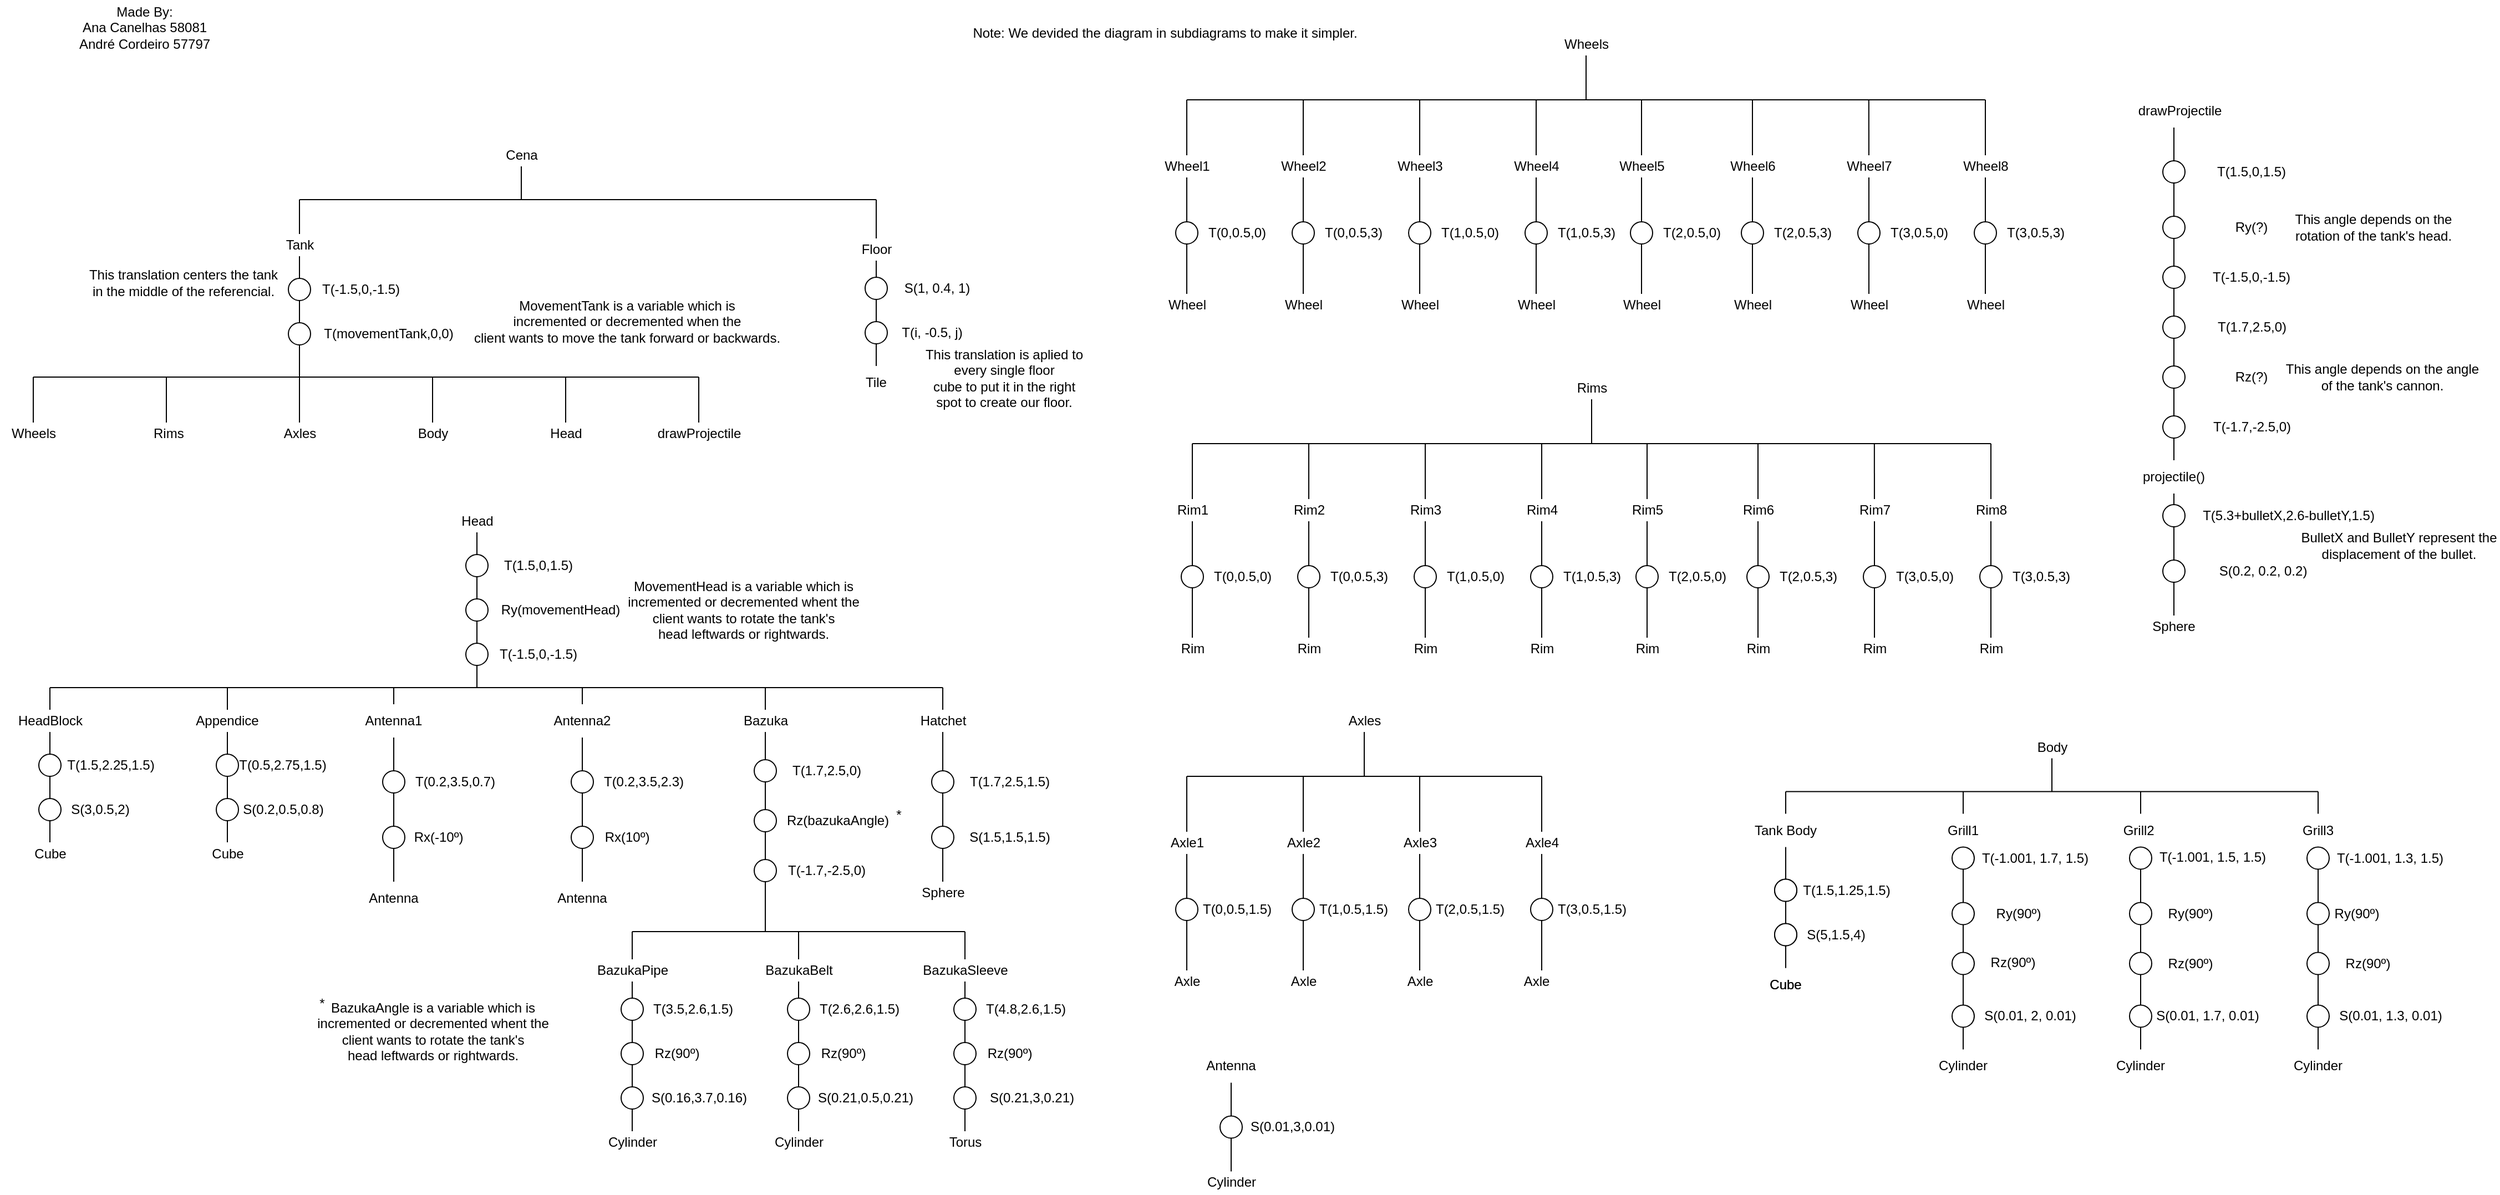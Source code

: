 <mxfile version="15.8.6" type="device"><diagram id="Ezpb8nbaDsYMrwr7RWnH" name="Page1"><mxGraphModel dx="2370" dy="1365" grid="1" gridSize="10" guides="1" tooltips="1" connect="1" arrows="1" fold="1" page="1" pageScale="1" pageWidth="3300" pageHeight="2339" math="0" shadow="0"><root><mxCell id="RLGlw3lZgBySnIngh2Ve-0"/><mxCell id="RLGlw3lZgBySnIngh2Ve-1" parent="RLGlw3lZgBySnIngh2Ve-0"/><mxCell id="IxbcG4DvlUF4cVxhvbol-24" value="" style="endArrow=none;html=1;rounded=0;exitX=0.5;exitY=0;exitDx=0;exitDy=0;" parent="RLGlw3lZgBySnIngh2Ve-1" target="IxbcG4DvlUF4cVxhvbol-84" edge="1"><mxGeometry width="50" height="50" relative="1" as="geometry"><mxPoint x="1530" y="260" as="sourcePoint"/><mxPoint x="1530" y="220" as="targetPoint"/></mxGeometry></mxCell><mxCell id="IxbcG4DvlUF4cVxhvbol-25" value="T(2,0.5,0)" style="text;html=1;align=center;verticalAlign=middle;resizable=0;points=[];autosize=1;strokeColor=none;fillColor=none;" parent="RLGlw3lZgBySnIngh2Ve-1" vertex="1"><mxGeometry x="1540" y="260" width="70" height="20" as="geometry"/></mxCell><mxCell id="IxbcG4DvlUF4cVxhvbol-26" value="" style="endArrow=none;html=1;rounded=0;entryX=0.5;entryY=1;entryDx=0;entryDy=0;" parent="RLGlw3lZgBySnIngh2Ve-1" target="IxbcG4DvlUF4cVxhvbol-27" edge="1"><mxGeometry width="50" height="50" relative="1" as="geometry"><mxPoint x="1530" y="325" as="sourcePoint"/><mxPoint x="1534" y="290" as="targetPoint"/></mxGeometry></mxCell><mxCell id="IxbcG4DvlUF4cVxhvbol-27" value="" style="ellipse;whiteSpace=wrap;html=1;aspect=fixed;" parent="RLGlw3lZgBySnIngh2Ve-1" vertex="1"><mxGeometry x="1520" y="260" width="20" height="20" as="geometry"/></mxCell><mxCell id="IxbcG4DvlUF4cVxhvbol-28" value="&lt;div&gt;Wheel&lt;/div&gt;" style="text;html=1;align=center;verticalAlign=middle;resizable=0;points=[];autosize=1;strokeColor=none;fillColor=none;" parent="RLGlw3lZgBySnIngh2Ve-1" vertex="1"><mxGeometry x="1505" y="325" width="50" height="20" as="geometry"/></mxCell><mxCell id="IxbcG4DvlUF4cVxhvbol-33" value="" style="endArrow=none;html=1;rounded=0;exitX=0.5;exitY=0;exitDx=0;exitDy=0;" parent="RLGlw3lZgBySnIngh2Ve-1" target="IxbcG4DvlUF4cVxhvbol-69" edge="1"><mxGeometry width="50" height="50" relative="1" as="geometry"><mxPoint x="1630" y="260" as="sourcePoint"/><mxPoint x="1630" y="220" as="targetPoint"/></mxGeometry></mxCell><mxCell id="IxbcG4DvlUF4cVxhvbol-34" value="T(2,0.5,3)" style="text;html=1;align=center;verticalAlign=middle;resizable=0;points=[];autosize=1;strokeColor=none;fillColor=none;" parent="RLGlw3lZgBySnIngh2Ve-1" vertex="1"><mxGeometry x="1640" y="260" width="70" height="20" as="geometry"/></mxCell><mxCell id="IxbcG4DvlUF4cVxhvbol-35" value="" style="endArrow=none;html=1;rounded=0;entryX=0.5;entryY=1;entryDx=0;entryDy=0;" parent="RLGlw3lZgBySnIngh2Ve-1" target="IxbcG4DvlUF4cVxhvbol-36" edge="1"><mxGeometry width="50" height="50" relative="1" as="geometry"><mxPoint x="1630" y="325" as="sourcePoint"/><mxPoint x="1634" y="290" as="targetPoint"/></mxGeometry></mxCell><mxCell id="IxbcG4DvlUF4cVxhvbol-36" value="" style="ellipse;whiteSpace=wrap;html=1;aspect=fixed;" parent="RLGlw3lZgBySnIngh2Ve-1" vertex="1"><mxGeometry x="1620" y="260" width="20" height="20" as="geometry"/></mxCell><mxCell id="IxbcG4DvlUF4cVxhvbol-37" value="&lt;div&gt;Wheel&lt;/div&gt;" style="text;html=1;align=center;verticalAlign=middle;resizable=0;points=[];autosize=1;strokeColor=none;fillColor=none;" parent="RLGlw3lZgBySnIngh2Ve-1" vertex="1"><mxGeometry x="1605" y="325" width="50" height="20" as="geometry"/></mxCell><mxCell id="IxbcG4DvlUF4cVxhvbol-38" value="" style="endArrow=none;html=1;rounded=0;exitX=0.5;exitY=0;exitDx=0;exitDy=0;" parent="RLGlw3lZgBySnIngh2Ve-1" target="IxbcG4DvlUF4cVxhvbol-70" edge="1"><mxGeometry width="50" height="50" relative="1" as="geometry"><mxPoint x="1735" y="260" as="sourcePoint"/><mxPoint x="1735" y="220" as="targetPoint"/></mxGeometry></mxCell><mxCell id="IxbcG4DvlUF4cVxhvbol-39" value="T(3,0.5,0)" style="text;html=1;align=center;verticalAlign=middle;resizable=0;points=[];autosize=1;strokeColor=none;fillColor=none;" parent="RLGlw3lZgBySnIngh2Ve-1" vertex="1"><mxGeometry x="1745" y="260" width="70" height="20" as="geometry"/></mxCell><mxCell id="IxbcG4DvlUF4cVxhvbol-40" value="" style="endArrow=none;html=1;rounded=0;entryX=0.5;entryY=1;entryDx=0;entryDy=0;" parent="RLGlw3lZgBySnIngh2Ve-1" target="IxbcG4DvlUF4cVxhvbol-41" edge="1"><mxGeometry width="50" height="50" relative="1" as="geometry"><mxPoint x="1735" y="325" as="sourcePoint"/><mxPoint x="1739" y="290" as="targetPoint"/></mxGeometry></mxCell><mxCell id="IxbcG4DvlUF4cVxhvbol-41" value="" style="ellipse;whiteSpace=wrap;html=1;aspect=fixed;" parent="RLGlw3lZgBySnIngh2Ve-1" vertex="1"><mxGeometry x="1725" y="260" width="20" height="20" as="geometry"/></mxCell><mxCell id="IxbcG4DvlUF4cVxhvbol-42" value="&lt;div&gt;Wheel&lt;/div&gt;" style="text;html=1;align=center;verticalAlign=middle;resizable=0;points=[];autosize=1;strokeColor=none;fillColor=none;" parent="RLGlw3lZgBySnIngh2Ve-1" vertex="1"><mxGeometry x="1710" y="325" width="50" height="20" as="geometry"/></mxCell><mxCell id="IxbcG4DvlUF4cVxhvbol-44" value="T(3,0.5,3)" style="text;html=1;align=center;verticalAlign=middle;resizable=0;points=[];autosize=1;strokeColor=none;fillColor=none;" parent="RLGlw3lZgBySnIngh2Ve-1" vertex="1"><mxGeometry x="1850" y="260" width="70" height="20" as="geometry"/></mxCell><mxCell id="IxbcG4DvlUF4cVxhvbol-45" value="" style="endArrow=none;html=1;rounded=0;entryX=0.5;entryY=1;entryDx=0;entryDy=0;" parent="RLGlw3lZgBySnIngh2Ve-1" target="IxbcG4DvlUF4cVxhvbol-46" edge="1"><mxGeometry width="50" height="50" relative="1" as="geometry"><mxPoint x="1840" y="325" as="sourcePoint"/><mxPoint x="1844" y="290" as="targetPoint"/></mxGeometry></mxCell><mxCell id="IxbcG4DvlUF4cVxhvbol-46" value="" style="ellipse;whiteSpace=wrap;html=1;aspect=fixed;" parent="RLGlw3lZgBySnIngh2Ve-1" vertex="1"><mxGeometry x="1830" y="260" width="20" height="20" as="geometry"/></mxCell><mxCell id="IxbcG4DvlUF4cVxhvbol-47" value="&lt;div&gt;Wheel&lt;/div&gt;" style="text;html=1;align=center;verticalAlign=middle;resizable=0;points=[];autosize=1;strokeColor=none;fillColor=none;" parent="RLGlw3lZgBySnIngh2Ve-1" vertex="1"><mxGeometry x="1815" y="325" width="50" height="20" as="geometry"/></mxCell><mxCell id="IxbcG4DvlUF4cVxhvbol-48" value="" style="endArrow=none;html=1;rounded=0;exitX=0.5;exitY=0;exitDx=0;exitDy=0;" parent="RLGlw3lZgBySnIngh2Ve-1" target="IxbcG4DvlUF4cVxhvbol-80" edge="1"><mxGeometry width="50" height="50" relative="1" as="geometry"><mxPoint x="1120" y="260" as="sourcePoint"/><mxPoint x="1120" y="220" as="targetPoint"/></mxGeometry></mxCell><mxCell id="IxbcG4DvlUF4cVxhvbol-49" value="T(0,0.5,0)" style="text;html=1;align=center;verticalAlign=middle;resizable=0;points=[];autosize=1;strokeColor=none;fillColor=none;" parent="RLGlw3lZgBySnIngh2Ve-1" vertex="1"><mxGeometry x="1130" y="260" width="70" height="20" as="geometry"/></mxCell><mxCell id="IxbcG4DvlUF4cVxhvbol-50" value="" style="endArrow=none;html=1;rounded=0;entryX=0.5;entryY=1;entryDx=0;entryDy=0;" parent="RLGlw3lZgBySnIngh2Ve-1" target="IxbcG4DvlUF4cVxhvbol-51" edge="1"><mxGeometry width="50" height="50" relative="1" as="geometry"><mxPoint x="1120" y="325" as="sourcePoint"/><mxPoint x="1124" y="290" as="targetPoint"/></mxGeometry></mxCell><mxCell id="IxbcG4DvlUF4cVxhvbol-51" value="" style="ellipse;whiteSpace=wrap;html=1;aspect=fixed;" parent="RLGlw3lZgBySnIngh2Ve-1" vertex="1"><mxGeometry x="1110" y="260" width="20" height="20" as="geometry"/></mxCell><mxCell id="IxbcG4DvlUF4cVxhvbol-52" value="&lt;div&gt;Wheel&lt;/div&gt;" style="text;html=1;align=center;verticalAlign=middle;resizable=0;points=[];autosize=1;strokeColor=none;fillColor=none;" parent="RLGlw3lZgBySnIngh2Ve-1" vertex="1"><mxGeometry x="1095" y="325" width="50" height="20" as="geometry"/></mxCell><mxCell id="IxbcG4DvlUF4cVxhvbol-53" value="" style="endArrow=none;html=1;rounded=0;exitX=0.5;exitY=0;exitDx=0;exitDy=0;" parent="RLGlw3lZgBySnIngh2Ve-1" target="IxbcG4DvlUF4cVxhvbol-81" edge="1"><mxGeometry width="50" height="50" relative="1" as="geometry"><mxPoint x="1225" y="260" as="sourcePoint"/><mxPoint x="1225" y="220" as="targetPoint"/></mxGeometry></mxCell><mxCell id="IxbcG4DvlUF4cVxhvbol-54" value="T(0,0.5,3)" style="text;html=1;align=center;verticalAlign=middle;resizable=0;points=[];autosize=1;strokeColor=none;fillColor=none;" parent="RLGlw3lZgBySnIngh2Ve-1" vertex="1"><mxGeometry x="1235" y="260" width="70" height="20" as="geometry"/></mxCell><mxCell id="IxbcG4DvlUF4cVxhvbol-55" value="" style="endArrow=none;html=1;rounded=0;entryX=0.5;entryY=1;entryDx=0;entryDy=0;" parent="RLGlw3lZgBySnIngh2Ve-1" target="IxbcG4DvlUF4cVxhvbol-56" edge="1"><mxGeometry width="50" height="50" relative="1" as="geometry"><mxPoint x="1225" y="325" as="sourcePoint"/><mxPoint x="1229" y="290" as="targetPoint"/></mxGeometry></mxCell><mxCell id="IxbcG4DvlUF4cVxhvbol-56" value="" style="ellipse;whiteSpace=wrap;html=1;aspect=fixed;" parent="RLGlw3lZgBySnIngh2Ve-1" vertex="1"><mxGeometry x="1215" y="260" width="20" height="20" as="geometry"/></mxCell><mxCell id="IxbcG4DvlUF4cVxhvbol-57" value="&lt;div&gt;Wheel&lt;/div&gt;" style="text;html=1;align=center;verticalAlign=middle;resizable=0;points=[];autosize=1;strokeColor=none;fillColor=none;" parent="RLGlw3lZgBySnIngh2Ve-1" vertex="1"><mxGeometry x="1200" y="325" width="50" height="20" as="geometry"/></mxCell><mxCell id="IxbcG4DvlUF4cVxhvbol-58" value="" style="endArrow=none;html=1;rounded=0;exitX=0.5;exitY=0;exitDx=0;exitDy=0;" parent="RLGlw3lZgBySnIngh2Ve-1" target="IxbcG4DvlUF4cVxhvbol-82" edge="1"><mxGeometry width="50" height="50" relative="1" as="geometry"><mxPoint x="1330" y="260" as="sourcePoint"/><mxPoint x="1330" y="220" as="targetPoint"/></mxGeometry></mxCell><mxCell id="IxbcG4DvlUF4cVxhvbol-59" value="T(1,0.5,0)" style="text;html=1;align=center;verticalAlign=middle;resizable=0;points=[];autosize=1;strokeColor=none;fillColor=none;" parent="RLGlw3lZgBySnIngh2Ve-1" vertex="1"><mxGeometry x="1340" y="260" width="70" height="20" as="geometry"/></mxCell><mxCell id="IxbcG4DvlUF4cVxhvbol-60" value="" style="endArrow=none;html=1;rounded=0;entryX=0.5;entryY=1;entryDx=0;entryDy=0;" parent="RLGlw3lZgBySnIngh2Ve-1" target="IxbcG4DvlUF4cVxhvbol-61" edge="1"><mxGeometry width="50" height="50" relative="1" as="geometry"><mxPoint x="1330" y="325" as="sourcePoint"/><mxPoint x="1334" y="290" as="targetPoint"/></mxGeometry></mxCell><mxCell id="IxbcG4DvlUF4cVxhvbol-61" value="" style="ellipse;whiteSpace=wrap;html=1;aspect=fixed;" parent="RLGlw3lZgBySnIngh2Ve-1" vertex="1"><mxGeometry x="1320" y="260" width="20" height="20" as="geometry"/></mxCell><mxCell id="IxbcG4DvlUF4cVxhvbol-62" value="&lt;div&gt;Wheel&lt;/div&gt;" style="text;html=1;align=center;verticalAlign=middle;resizable=0;points=[];autosize=1;strokeColor=none;fillColor=none;" parent="RLGlw3lZgBySnIngh2Ve-1" vertex="1"><mxGeometry x="1305" y="325" width="50" height="20" as="geometry"/></mxCell><mxCell id="IxbcG4DvlUF4cVxhvbol-63" value="" style="endArrow=none;html=1;rounded=0;exitX=0.5;exitY=0;exitDx=0;exitDy=0;" parent="RLGlw3lZgBySnIngh2Ve-1" target="IxbcG4DvlUF4cVxhvbol-83" edge="1"><mxGeometry width="50" height="50" relative="1" as="geometry"><mxPoint x="1435" y="260" as="sourcePoint"/><mxPoint x="1435" y="220" as="targetPoint"/></mxGeometry></mxCell><mxCell id="IxbcG4DvlUF4cVxhvbol-64" value="T(1,0.5,3)" style="text;html=1;align=center;verticalAlign=middle;resizable=0;points=[];autosize=1;strokeColor=none;fillColor=none;" parent="RLGlw3lZgBySnIngh2Ve-1" vertex="1"><mxGeometry x="1445" y="260" width="70" height="20" as="geometry"/></mxCell><mxCell id="IxbcG4DvlUF4cVxhvbol-65" value="" style="endArrow=none;html=1;rounded=0;entryX=0.5;entryY=1;entryDx=0;entryDy=0;" parent="RLGlw3lZgBySnIngh2Ve-1" target="IxbcG4DvlUF4cVxhvbol-66" edge="1"><mxGeometry width="50" height="50" relative="1" as="geometry"><mxPoint x="1435" y="325" as="sourcePoint"/><mxPoint x="1439" y="290" as="targetPoint"/></mxGeometry></mxCell><mxCell id="IxbcG4DvlUF4cVxhvbol-66" value="" style="ellipse;whiteSpace=wrap;html=1;aspect=fixed;" parent="RLGlw3lZgBySnIngh2Ve-1" vertex="1"><mxGeometry x="1425" y="260" width="20" height="20" as="geometry"/></mxCell><mxCell id="IxbcG4DvlUF4cVxhvbol-67" value="&lt;div&gt;Wheel&lt;/div&gt;" style="text;html=1;align=center;verticalAlign=middle;resizable=0;points=[];autosize=1;strokeColor=none;fillColor=none;" parent="RLGlw3lZgBySnIngh2Ve-1" vertex="1"><mxGeometry x="1410" y="325" width="50" height="20" as="geometry"/></mxCell><mxCell id="IxbcG4DvlUF4cVxhvbol-69" value="&lt;div&gt;Wheel6&lt;/div&gt;" style="text;html=1;align=center;verticalAlign=middle;resizable=0;points=[];autosize=1;strokeColor=none;fillColor=none;" parent="RLGlw3lZgBySnIngh2Ve-1" vertex="1"><mxGeometry x="1600" y="200" width="60" height="20" as="geometry"/></mxCell><mxCell id="IxbcG4DvlUF4cVxhvbol-70" value="&lt;div&gt;Wheel7&lt;/div&gt;" style="text;html=1;align=center;verticalAlign=middle;resizable=0;points=[];autosize=1;strokeColor=none;fillColor=none;" parent="RLGlw3lZgBySnIngh2Ve-1" vertex="1"><mxGeometry x="1705" y="200" width="60" height="20" as="geometry"/></mxCell><mxCell id="IxbcG4DvlUF4cVxhvbol-77" value="&lt;div&gt;Wheel8&lt;/div&gt;" style="text;html=1;align=center;verticalAlign=middle;resizable=0;points=[];autosize=1;strokeColor=none;fillColor=none;" parent="RLGlw3lZgBySnIngh2Ve-1" vertex="1"><mxGeometry x="1810" y="200" width="60" height="20" as="geometry"/></mxCell><mxCell id="IxbcG4DvlUF4cVxhvbol-78" value="" style="endArrow=none;html=1;rounded=0;exitX=0.5;exitY=0;exitDx=0;exitDy=0;" parent="RLGlw3lZgBySnIngh2Ve-1" source="IxbcG4DvlUF4cVxhvbol-46" target="IxbcG4DvlUF4cVxhvbol-77" edge="1"><mxGeometry width="50" height="50" relative="1" as="geometry"><mxPoint x="1840" y="250" as="sourcePoint"/><mxPoint x="1840" y="230" as="targetPoint"/></mxGeometry></mxCell><mxCell id="IxbcG4DvlUF4cVxhvbol-80" value="&lt;div&gt;Wheel1&lt;/div&gt;" style="text;html=1;align=center;verticalAlign=middle;resizable=0;points=[];autosize=1;strokeColor=none;fillColor=none;" parent="RLGlw3lZgBySnIngh2Ve-1" vertex="1"><mxGeometry x="1090" y="200" width="60" height="20" as="geometry"/></mxCell><mxCell id="IxbcG4DvlUF4cVxhvbol-81" value="&lt;div&gt;Wheel2&lt;/div&gt;" style="text;html=1;align=center;verticalAlign=middle;resizable=0;points=[];autosize=1;strokeColor=none;fillColor=none;" parent="RLGlw3lZgBySnIngh2Ve-1" vertex="1"><mxGeometry x="1195" y="200" width="60" height="20" as="geometry"/></mxCell><mxCell id="IxbcG4DvlUF4cVxhvbol-82" value="&lt;div&gt;Wheel3&lt;/div&gt;" style="text;html=1;align=center;verticalAlign=middle;resizable=0;points=[];autosize=1;strokeColor=none;fillColor=none;" parent="RLGlw3lZgBySnIngh2Ve-1" vertex="1"><mxGeometry x="1300" y="200" width="60" height="20" as="geometry"/></mxCell><mxCell id="IxbcG4DvlUF4cVxhvbol-83" value="&lt;div&gt;Wheel4&lt;/div&gt;" style="text;html=1;align=center;verticalAlign=middle;resizable=0;points=[];autosize=1;strokeColor=none;fillColor=none;" parent="RLGlw3lZgBySnIngh2Ve-1" vertex="1"><mxGeometry x="1405" y="200" width="60" height="20" as="geometry"/></mxCell><mxCell id="IxbcG4DvlUF4cVxhvbol-84" value="&lt;div&gt;Wheel5&lt;/div&gt;" style="text;html=1;align=center;verticalAlign=middle;resizable=0;points=[];autosize=1;strokeColor=none;fillColor=none;" parent="RLGlw3lZgBySnIngh2Ve-1" vertex="1"><mxGeometry x="1500" y="200" width="60" height="20" as="geometry"/></mxCell><mxCell id="IxbcG4DvlUF4cVxhvbol-87" value="" style="endArrow=none;html=1;rounded=0;exitX=0.5;exitY=0;exitDx=0;exitDy=0;exitPerimeter=0;" parent="RLGlw3lZgBySnIngh2Ve-1" source="IxbcG4DvlUF4cVxhvbol-80" edge="1"><mxGeometry width="50" height="50" relative="1" as="geometry"><mxPoint x="1125" y="190" as="sourcePoint"/><mxPoint x="1120" y="150" as="targetPoint"/></mxGeometry></mxCell><mxCell id="IxbcG4DvlUF4cVxhvbol-88" value="" style="endArrow=none;html=1;rounded=0;" parent="RLGlw3lZgBySnIngh2Ve-1" source="IxbcG4DvlUF4cVxhvbol-81" edge="1"><mxGeometry width="50" height="50" relative="1" as="geometry"><mxPoint x="1224.8" y="200" as="sourcePoint"/><mxPoint x="1225" y="150" as="targetPoint"/></mxGeometry></mxCell><mxCell id="IxbcG4DvlUF4cVxhvbol-89" value="" style="endArrow=none;html=1;rounded=0;exitX=0.5;exitY=0;exitDx=0;exitDy=0;exitPerimeter=0;" parent="RLGlw3lZgBySnIngh2Ve-1" source="IxbcG4DvlUF4cVxhvbol-82" edge="1"><mxGeometry width="50" height="50" relative="1" as="geometry"><mxPoint x="1340" y="140" as="sourcePoint"/><mxPoint x="1330" y="150" as="targetPoint"/></mxGeometry></mxCell><mxCell id="IxbcG4DvlUF4cVxhvbol-90" value="" style="endArrow=none;html=1;rounded=0;" parent="RLGlw3lZgBySnIngh2Ve-1" source="IxbcG4DvlUF4cVxhvbol-83" edge="1"><mxGeometry width="50" height="50" relative="1" as="geometry"><mxPoint x="1330" y="150" as="sourcePoint"/><mxPoint x="1435" y="150" as="targetPoint"/></mxGeometry></mxCell><mxCell id="IxbcG4DvlUF4cVxhvbol-91" value="" style="endArrow=none;html=1;rounded=0;" parent="RLGlw3lZgBySnIngh2Ve-1" source="IxbcG4DvlUF4cVxhvbol-84" edge="1"><mxGeometry width="50" height="50" relative="1" as="geometry"><mxPoint x="1529.8" y="180" as="sourcePoint"/><mxPoint x="1530" y="150" as="targetPoint"/></mxGeometry></mxCell><mxCell id="IxbcG4DvlUF4cVxhvbol-92" value="" style="endArrow=none;html=1;rounded=0;" parent="RLGlw3lZgBySnIngh2Ve-1" source="IxbcG4DvlUF4cVxhvbol-69" edge="1"><mxGeometry width="50" height="50" relative="1" as="geometry"><mxPoint x="1629.92" y="190" as="sourcePoint"/><mxPoint x="1630" y="150" as="targetPoint"/></mxGeometry></mxCell><mxCell id="IxbcG4DvlUF4cVxhvbol-93" value="" style="endArrow=none;html=1;rounded=0;" parent="RLGlw3lZgBySnIngh2Ve-1" source="IxbcG4DvlUF4cVxhvbol-70" edge="1"><mxGeometry width="50" height="50" relative="1" as="geometry"><mxPoint x="1734.92" y="200" as="sourcePoint"/><mxPoint x="1734.92" y="150" as="targetPoint"/></mxGeometry></mxCell><mxCell id="IxbcG4DvlUF4cVxhvbol-94" value="" style="endArrow=none;html=1;rounded=0;" parent="RLGlw3lZgBySnIngh2Ve-1" source="IxbcG4DvlUF4cVxhvbol-77" edge="1"><mxGeometry width="50" height="50" relative="1" as="geometry"><mxPoint x="1815.067" y="190" as="sourcePoint"/><mxPoint x="1840" y="150" as="targetPoint"/></mxGeometry></mxCell><mxCell id="IxbcG4DvlUF4cVxhvbol-97" value="" style="endArrow=none;html=1;rounded=0;strokeWidth=1;" parent="RLGlw3lZgBySnIngh2Ve-1" edge="1"><mxGeometry width="50" height="50" relative="1" as="geometry"><mxPoint x="1120" y="150" as="sourcePoint"/><mxPoint x="1840" y="150" as="targetPoint"/></mxGeometry></mxCell><mxCell id="IxbcG4DvlUF4cVxhvbol-99" value="" style="endArrow=none;html=1;rounded=0;strokeWidth=1;" parent="RLGlw3lZgBySnIngh2Ve-1" target="IxbcG4DvlUF4cVxhvbol-100" edge="1"><mxGeometry width="50" height="50" relative="1" as="geometry"><mxPoint x="1480" y="150" as="sourcePoint"/><mxPoint x="1480" y="110" as="targetPoint"/></mxGeometry></mxCell><mxCell id="IxbcG4DvlUF4cVxhvbol-100" value="&lt;div&gt;Wheels&lt;/div&gt;" style="text;html=1;align=center;verticalAlign=middle;resizable=0;points=[];autosize=1;strokeColor=none;fillColor=none;" parent="RLGlw3lZgBySnIngh2Ve-1" vertex="1"><mxGeometry x="1450" y="90" width="60" height="20" as="geometry"/></mxCell><mxCell id="IxbcG4DvlUF4cVxhvbol-101" value="" style="endArrow=none;html=1;rounded=0;exitX=0.5;exitY=0;exitDx=0;exitDy=0;" parent="RLGlw3lZgBySnIngh2Ve-1" target="IxbcG4DvlUF4cVxhvbol-148" edge="1"><mxGeometry width="50" height="50" relative="1" as="geometry"><mxPoint x="1535" y="570" as="sourcePoint"/><mxPoint x="1535" y="530" as="targetPoint"/></mxGeometry></mxCell><mxCell id="IxbcG4DvlUF4cVxhvbol-102" value="T(2,0.5,0)" style="text;html=1;align=center;verticalAlign=middle;resizable=0;points=[];autosize=1;strokeColor=none;fillColor=none;" parent="RLGlw3lZgBySnIngh2Ve-1" vertex="1"><mxGeometry x="1545" y="570" width="70" height="20" as="geometry"/></mxCell><mxCell id="IxbcG4DvlUF4cVxhvbol-103" value="" style="endArrow=none;html=1;rounded=0;entryX=0.5;entryY=1;entryDx=0;entryDy=0;" parent="RLGlw3lZgBySnIngh2Ve-1" target="IxbcG4DvlUF4cVxhvbol-104" edge="1"><mxGeometry width="50" height="50" relative="1" as="geometry"><mxPoint x="1535" y="635" as="sourcePoint"/><mxPoint x="1539" y="600" as="targetPoint"/></mxGeometry></mxCell><mxCell id="IxbcG4DvlUF4cVxhvbol-104" value="" style="ellipse;whiteSpace=wrap;html=1;aspect=fixed;" parent="RLGlw3lZgBySnIngh2Ve-1" vertex="1"><mxGeometry x="1525" y="570" width="20" height="20" as="geometry"/></mxCell><mxCell id="IxbcG4DvlUF4cVxhvbol-105" value="Rim" style="text;html=1;align=center;verticalAlign=middle;resizable=0;points=[];autosize=1;strokeColor=none;fillColor=none;" parent="RLGlw3lZgBySnIngh2Ve-1" vertex="1"><mxGeometry x="1515" y="635" width="40" height="20" as="geometry"/></mxCell><mxCell id="IxbcG4DvlUF4cVxhvbol-106" value="" style="endArrow=none;html=1;rounded=0;exitX=0.5;exitY=0;exitDx=0;exitDy=0;" parent="RLGlw3lZgBySnIngh2Ve-1" target="IxbcG4DvlUF4cVxhvbol-140" edge="1"><mxGeometry width="50" height="50" relative="1" as="geometry"><mxPoint x="1635" y="570" as="sourcePoint"/><mxPoint x="1635" y="530" as="targetPoint"/></mxGeometry></mxCell><mxCell id="IxbcG4DvlUF4cVxhvbol-107" value="T(2,0.5,3)" style="text;html=1;align=center;verticalAlign=middle;resizable=0;points=[];autosize=1;strokeColor=none;fillColor=none;" parent="RLGlw3lZgBySnIngh2Ve-1" vertex="1"><mxGeometry x="1645" y="570" width="70" height="20" as="geometry"/></mxCell><mxCell id="IxbcG4DvlUF4cVxhvbol-108" value="" style="endArrow=none;html=1;rounded=0;entryX=0.5;entryY=1;entryDx=0;entryDy=0;" parent="RLGlw3lZgBySnIngh2Ve-1" target="IxbcG4DvlUF4cVxhvbol-109" edge="1"><mxGeometry width="50" height="50" relative="1" as="geometry"><mxPoint x="1635" y="635" as="sourcePoint"/><mxPoint x="1639" y="600" as="targetPoint"/></mxGeometry></mxCell><mxCell id="IxbcG4DvlUF4cVxhvbol-109" value="" style="ellipse;whiteSpace=wrap;html=1;aspect=fixed;" parent="RLGlw3lZgBySnIngh2Ve-1" vertex="1"><mxGeometry x="1625" y="570" width="20" height="20" as="geometry"/></mxCell><mxCell id="IxbcG4DvlUF4cVxhvbol-110" value="Rim" style="text;html=1;align=center;verticalAlign=middle;resizable=0;points=[];autosize=1;strokeColor=none;fillColor=none;" parent="RLGlw3lZgBySnIngh2Ve-1" vertex="1"><mxGeometry x="1615" y="635" width="40" height="20" as="geometry"/></mxCell><mxCell id="IxbcG4DvlUF4cVxhvbol-111" value="" style="endArrow=none;html=1;rounded=0;exitX=0.5;exitY=0;exitDx=0;exitDy=0;" parent="RLGlw3lZgBySnIngh2Ve-1" target="IxbcG4DvlUF4cVxhvbol-141" edge="1"><mxGeometry width="50" height="50" relative="1" as="geometry"><mxPoint x="1740" y="570" as="sourcePoint"/><mxPoint x="1740" y="530" as="targetPoint"/></mxGeometry></mxCell><mxCell id="IxbcG4DvlUF4cVxhvbol-112" value="T(3,0.5,0)" style="text;html=1;align=center;verticalAlign=middle;resizable=0;points=[];autosize=1;strokeColor=none;fillColor=none;" parent="RLGlw3lZgBySnIngh2Ve-1" vertex="1"><mxGeometry x="1750" y="570" width="70" height="20" as="geometry"/></mxCell><mxCell id="IxbcG4DvlUF4cVxhvbol-113" value="" style="endArrow=none;html=1;rounded=0;entryX=0.5;entryY=1;entryDx=0;entryDy=0;" parent="RLGlw3lZgBySnIngh2Ve-1" target="IxbcG4DvlUF4cVxhvbol-114" edge="1"><mxGeometry width="50" height="50" relative="1" as="geometry"><mxPoint x="1740" y="635" as="sourcePoint"/><mxPoint x="1744" y="600" as="targetPoint"/></mxGeometry></mxCell><mxCell id="IxbcG4DvlUF4cVxhvbol-114" value="" style="ellipse;whiteSpace=wrap;html=1;aspect=fixed;" parent="RLGlw3lZgBySnIngh2Ve-1" vertex="1"><mxGeometry x="1730" y="570" width="20" height="20" as="geometry"/></mxCell><mxCell id="IxbcG4DvlUF4cVxhvbol-115" value="Rim" style="text;html=1;align=center;verticalAlign=middle;resizable=0;points=[];autosize=1;strokeColor=none;fillColor=none;" parent="RLGlw3lZgBySnIngh2Ve-1" vertex="1"><mxGeometry x="1720" y="635" width="40" height="20" as="geometry"/></mxCell><mxCell id="IxbcG4DvlUF4cVxhvbol-116" value="T(3,0.5,3)" style="text;html=1;align=center;verticalAlign=middle;resizable=0;points=[];autosize=1;strokeColor=none;fillColor=none;" parent="RLGlw3lZgBySnIngh2Ve-1" vertex="1"><mxGeometry x="1855" y="570" width="70" height="20" as="geometry"/></mxCell><mxCell id="IxbcG4DvlUF4cVxhvbol-117" value="" style="endArrow=none;html=1;rounded=0;entryX=0.5;entryY=1;entryDx=0;entryDy=0;" parent="RLGlw3lZgBySnIngh2Ve-1" target="IxbcG4DvlUF4cVxhvbol-118" edge="1"><mxGeometry width="50" height="50" relative="1" as="geometry"><mxPoint x="1845" y="635" as="sourcePoint"/><mxPoint x="1849" y="600" as="targetPoint"/></mxGeometry></mxCell><mxCell id="IxbcG4DvlUF4cVxhvbol-118" value="" style="ellipse;whiteSpace=wrap;html=1;aspect=fixed;" parent="RLGlw3lZgBySnIngh2Ve-1" vertex="1"><mxGeometry x="1835" y="570" width="20" height="20" as="geometry"/></mxCell><mxCell id="IxbcG4DvlUF4cVxhvbol-119" value="Rim" style="text;html=1;align=center;verticalAlign=middle;resizable=0;points=[];autosize=1;strokeColor=none;fillColor=none;" parent="RLGlw3lZgBySnIngh2Ve-1" vertex="1"><mxGeometry x="1825" y="635" width="40" height="20" as="geometry"/></mxCell><mxCell id="IxbcG4DvlUF4cVxhvbol-120" value="" style="endArrow=none;html=1;rounded=0;exitX=0.5;exitY=0;exitDx=0;exitDy=0;" parent="RLGlw3lZgBySnIngh2Ve-1" target="IxbcG4DvlUF4cVxhvbol-144" edge="1"><mxGeometry width="50" height="50" relative="1" as="geometry"><mxPoint x="1125" y="570" as="sourcePoint"/><mxPoint x="1125" y="530" as="targetPoint"/></mxGeometry></mxCell><mxCell id="IxbcG4DvlUF4cVxhvbol-121" value="T(0,0.5,0)" style="text;html=1;align=center;verticalAlign=middle;resizable=0;points=[];autosize=1;strokeColor=none;fillColor=none;" parent="RLGlw3lZgBySnIngh2Ve-1" vertex="1"><mxGeometry x="1135" y="570" width="70" height="20" as="geometry"/></mxCell><mxCell id="IxbcG4DvlUF4cVxhvbol-122" value="" style="endArrow=none;html=1;rounded=0;entryX=0.5;entryY=1;entryDx=0;entryDy=0;" parent="RLGlw3lZgBySnIngh2Ve-1" target="IxbcG4DvlUF4cVxhvbol-123" edge="1"><mxGeometry width="50" height="50" relative="1" as="geometry"><mxPoint x="1125" y="635" as="sourcePoint"/><mxPoint x="1129" y="600" as="targetPoint"/></mxGeometry></mxCell><mxCell id="IxbcG4DvlUF4cVxhvbol-123" value="" style="ellipse;whiteSpace=wrap;html=1;aspect=fixed;" parent="RLGlw3lZgBySnIngh2Ve-1" vertex="1"><mxGeometry x="1115" y="570" width="20" height="20" as="geometry"/></mxCell><mxCell id="IxbcG4DvlUF4cVxhvbol-124" value="Rim" style="text;html=1;align=center;verticalAlign=middle;resizable=0;points=[];autosize=1;strokeColor=none;fillColor=none;" parent="RLGlw3lZgBySnIngh2Ve-1" vertex="1"><mxGeometry x="1105" y="635" width="40" height="20" as="geometry"/></mxCell><mxCell id="IxbcG4DvlUF4cVxhvbol-125" value="" style="endArrow=none;html=1;rounded=0;exitX=0.5;exitY=0;exitDx=0;exitDy=0;" parent="RLGlw3lZgBySnIngh2Ve-1" target="IxbcG4DvlUF4cVxhvbol-145" edge="1"><mxGeometry width="50" height="50" relative="1" as="geometry"><mxPoint x="1230" y="570" as="sourcePoint"/><mxPoint x="1230" y="530" as="targetPoint"/></mxGeometry></mxCell><mxCell id="IxbcG4DvlUF4cVxhvbol-126" value="T(0,0.5,3)" style="text;html=1;align=center;verticalAlign=middle;resizable=0;points=[];autosize=1;strokeColor=none;fillColor=none;" parent="RLGlw3lZgBySnIngh2Ve-1" vertex="1"><mxGeometry x="1240" y="570" width="70" height="20" as="geometry"/></mxCell><mxCell id="IxbcG4DvlUF4cVxhvbol-127" value="" style="endArrow=none;html=1;rounded=0;entryX=0.5;entryY=1;entryDx=0;entryDy=0;" parent="RLGlw3lZgBySnIngh2Ve-1" target="IxbcG4DvlUF4cVxhvbol-128" edge="1"><mxGeometry width="50" height="50" relative="1" as="geometry"><mxPoint x="1230" y="635" as="sourcePoint"/><mxPoint x="1234" y="600" as="targetPoint"/></mxGeometry></mxCell><mxCell id="IxbcG4DvlUF4cVxhvbol-128" value="" style="ellipse;whiteSpace=wrap;html=1;aspect=fixed;" parent="RLGlw3lZgBySnIngh2Ve-1" vertex="1"><mxGeometry x="1220" y="570" width="20" height="20" as="geometry"/></mxCell><mxCell id="IxbcG4DvlUF4cVxhvbol-129" value="Rim" style="text;html=1;align=center;verticalAlign=middle;resizable=0;points=[];autosize=1;strokeColor=none;fillColor=none;" parent="RLGlw3lZgBySnIngh2Ve-1" vertex="1"><mxGeometry x="1210" y="635" width="40" height="20" as="geometry"/></mxCell><mxCell id="IxbcG4DvlUF4cVxhvbol-130" value="" style="endArrow=none;html=1;rounded=0;exitX=0.5;exitY=0;exitDx=0;exitDy=0;" parent="RLGlw3lZgBySnIngh2Ve-1" target="IxbcG4DvlUF4cVxhvbol-146" edge="1"><mxGeometry width="50" height="50" relative="1" as="geometry"><mxPoint x="1335" y="570" as="sourcePoint"/><mxPoint x="1335" y="530" as="targetPoint"/></mxGeometry></mxCell><mxCell id="IxbcG4DvlUF4cVxhvbol-131" value="T(1,0.5,0)" style="text;html=1;align=center;verticalAlign=middle;resizable=0;points=[];autosize=1;strokeColor=none;fillColor=none;" parent="RLGlw3lZgBySnIngh2Ve-1" vertex="1"><mxGeometry x="1345" y="570" width="70" height="20" as="geometry"/></mxCell><mxCell id="IxbcG4DvlUF4cVxhvbol-132" value="" style="endArrow=none;html=1;rounded=0;entryX=0.5;entryY=1;entryDx=0;entryDy=0;" parent="RLGlw3lZgBySnIngh2Ve-1" target="IxbcG4DvlUF4cVxhvbol-133" edge="1"><mxGeometry width="50" height="50" relative="1" as="geometry"><mxPoint x="1335" y="635" as="sourcePoint"/><mxPoint x="1339" y="600" as="targetPoint"/></mxGeometry></mxCell><mxCell id="IxbcG4DvlUF4cVxhvbol-133" value="" style="ellipse;whiteSpace=wrap;html=1;aspect=fixed;" parent="RLGlw3lZgBySnIngh2Ve-1" vertex="1"><mxGeometry x="1325" y="570" width="20" height="20" as="geometry"/></mxCell><mxCell id="IxbcG4DvlUF4cVxhvbol-134" value="Rim" style="text;html=1;align=center;verticalAlign=middle;resizable=0;points=[];autosize=1;strokeColor=none;fillColor=none;" parent="RLGlw3lZgBySnIngh2Ve-1" vertex="1"><mxGeometry x="1315" y="635" width="40" height="20" as="geometry"/></mxCell><mxCell id="IxbcG4DvlUF4cVxhvbol-135" value="" style="endArrow=none;html=1;rounded=0;exitX=0.5;exitY=0;exitDx=0;exitDy=0;" parent="RLGlw3lZgBySnIngh2Ve-1" target="IxbcG4DvlUF4cVxhvbol-147" edge="1"><mxGeometry width="50" height="50" relative="1" as="geometry"><mxPoint x="1440" y="570" as="sourcePoint"/><mxPoint x="1440" y="530" as="targetPoint"/></mxGeometry></mxCell><mxCell id="IxbcG4DvlUF4cVxhvbol-136" value="T(1,0.5,3)" style="text;html=1;align=center;verticalAlign=middle;resizable=0;points=[];autosize=1;strokeColor=none;fillColor=none;" parent="RLGlw3lZgBySnIngh2Ve-1" vertex="1"><mxGeometry x="1450" y="570" width="70" height="20" as="geometry"/></mxCell><mxCell id="IxbcG4DvlUF4cVxhvbol-137" value="" style="endArrow=none;html=1;rounded=0;entryX=0.5;entryY=1;entryDx=0;entryDy=0;" parent="RLGlw3lZgBySnIngh2Ve-1" target="IxbcG4DvlUF4cVxhvbol-138" edge="1"><mxGeometry width="50" height="50" relative="1" as="geometry"><mxPoint x="1440" y="635" as="sourcePoint"/><mxPoint x="1444" y="600" as="targetPoint"/></mxGeometry></mxCell><mxCell id="IxbcG4DvlUF4cVxhvbol-138" value="" style="ellipse;whiteSpace=wrap;html=1;aspect=fixed;" parent="RLGlw3lZgBySnIngh2Ve-1" vertex="1"><mxGeometry x="1430" y="570" width="20" height="20" as="geometry"/></mxCell><mxCell id="IxbcG4DvlUF4cVxhvbol-139" value="Rim" style="text;html=1;align=center;verticalAlign=middle;resizable=0;points=[];autosize=1;strokeColor=none;fillColor=none;" parent="RLGlw3lZgBySnIngh2Ve-1" vertex="1"><mxGeometry x="1420" y="635" width="40" height="20" as="geometry"/></mxCell><mxCell id="IxbcG4DvlUF4cVxhvbol-140" value="Rim6" style="text;html=1;align=center;verticalAlign=middle;resizable=0;points=[];autosize=1;strokeColor=none;fillColor=none;" parent="RLGlw3lZgBySnIngh2Ve-1" vertex="1"><mxGeometry x="1610" y="510" width="50" height="20" as="geometry"/></mxCell><mxCell id="IxbcG4DvlUF4cVxhvbol-141" value="Rim7" style="text;html=1;align=center;verticalAlign=middle;resizable=0;points=[];autosize=1;strokeColor=none;fillColor=none;" parent="RLGlw3lZgBySnIngh2Ve-1" vertex="1"><mxGeometry x="1715" y="510" width="50" height="20" as="geometry"/></mxCell><mxCell id="IxbcG4DvlUF4cVxhvbol-142" value="Rim8" style="text;html=1;align=center;verticalAlign=middle;resizable=0;points=[];autosize=1;strokeColor=none;fillColor=none;" parent="RLGlw3lZgBySnIngh2Ve-1" vertex="1"><mxGeometry x="1820" y="510" width="50" height="20" as="geometry"/></mxCell><mxCell id="IxbcG4DvlUF4cVxhvbol-143" value="" style="endArrow=none;html=1;rounded=0;exitX=0.5;exitY=0;exitDx=0;exitDy=0;" parent="RLGlw3lZgBySnIngh2Ve-1" source="IxbcG4DvlUF4cVxhvbol-118" target="IxbcG4DvlUF4cVxhvbol-142" edge="1"><mxGeometry width="50" height="50" relative="1" as="geometry"><mxPoint x="1845" y="560" as="sourcePoint"/><mxPoint x="1845" y="540" as="targetPoint"/></mxGeometry></mxCell><mxCell id="IxbcG4DvlUF4cVxhvbol-144" value="Rim1" style="text;html=1;align=center;verticalAlign=middle;resizable=0;points=[];autosize=1;strokeColor=none;fillColor=none;" parent="RLGlw3lZgBySnIngh2Ve-1" vertex="1"><mxGeometry x="1100" y="510" width="50" height="20" as="geometry"/></mxCell><mxCell id="IxbcG4DvlUF4cVxhvbol-145" value="Rim2" style="text;html=1;align=center;verticalAlign=middle;resizable=0;points=[];autosize=1;strokeColor=none;fillColor=none;" parent="RLGlw3lZgBySnIngh2Ve-1" vertex="1"><mxGeometry x="1205" y="510" width="50" height="20" as="geometry"/></mxCell><mxCell id="IxbcG4DvlUF4cVxhvbol-146" value="Rim3" style="text;html=1;align=center;verticalAlign=middle;resizable=0;points=[];autosize=1;strokeColor=none;fillColor=none;" parent="RLGlw3lZgBySnIngh2Ve-1" vertex="1"><mxGeometry x="1310" y="510" width="50" height="20" as="geometry"/></mxCell><mxCell id="IxbcG4DvlUF4cVxhvbol-147" value="Rim4" style="text;html=1;align=center;verticalAlign=middle;resizable=0;points=[];autosize=1;strokeColor=none;fillColor=none;" parent="RLGlw3lZgBySnIngh2Ve-1" vertex="1"><mxGeometry x="1415" y="510" width="50" height="20" as="geometry"/></mxCell><mxCell id="IxbcG4DvlUF4cVxhvbol-148" value="Rim5" style="text;html=1;align=center;verticalAlign=middle;resizable=0;points=[];autosize=1;strokeColor=none;fillColor=none;" parent="RLGlw3lZgBySnIngh2Ve-1" vertex="1"><mxGeometry x="1510" y="510" width="50" height="20" as="geometry"/></mxCell><mxCell id="IxbcG4DvlUF4cVxhvbol-149" value="" style="endArrow=none;html=1;rounded=0;exitX=0.5;exitY=0;exitDx=0;exitDy=0;exitPerimeter=0;" parent="RLGlw3lZgBySnIngh2Ve-1" source="IxbcG4DvlUF4cVxhvbol-144" edge="1"><mxGeometry width="50" height="50" relative="1" as="geometry"><mxPoint x="1130" y="500" as="sourcePoint"/><mxPoint x="1125" y="460" as="targetPoint"/></mxGeometry></mxCell><mxCell id="IxbcG4DvlUF4cVxhvbol-150" value="" style="endArrow=none;html=1;rounded=0;" parent="RLGlw3lZgBySnIngh2Ve-1" source="IxbcG4DvlUF4cVxhvbol-145" edge="1"><mxGeometry width="50" height="50" relative="1" as="geometry"><mxPoint x="1229.8" y="510" as="sourcePoint"/><mxPoint x="1230" y="460" as="targetPoint"/></mxGeometry></mxCell><mxCell id="IxbcG4DvlUF4cVxhvbol-151" value="" style="endArrow=none;html=1;rounded=0;exitX=0.5;exitY=0;exitDx=0;exitDy=0;exitPerimeter=0;" parent="RLGlw3lZgBySnIngh2Ve-1" source="IxbcG4DvlUF4cVxhvbol-146" edge="1"><mxGeometry width="50" height="50" relative="1" as="geometry"><mxPoint x="1345" y="450" as="sourcePoint"/><mxPoint x="1335" y="460" as="targetPoint"/></mxGeometry></mxCell><mxCell id="IxbcG4DvlUF4cVxhvbol-152" value="" style="endArrow=none;html=1;rounded=0;" parent="RLGlw3lZgBySnIngh2Ve-1" source="IxbcG4DvlUF4cVxhvbol-147" edge="1"><mxGeometry width="50" height="50" relative="1" as="geometry"><mxPoint x="1335" y="460" as="sourcePoint"/><mxPoint x="1440" y="460" as="targetPoint"/></mxGeometry></mxCell><mxCell id="IxbcG4DvlUF4cVxhvbol-153" value="" style="endArrow=none;html=1;rounded=0;" parent="RLGlw3lZgBySnIngh2Ve-1" source="IxbcG4DvlUF4cVxhvbol-148" edge="1"><mxGeometry width="50" height="50" relative="1" as="geometry"><mxPoint x="1534.8" y="490" as="sourcePoint"/><mxPoint x="1535" y="460" as="targetPoint"/></mxGeometry></mxCell><mxCell id="IxbcG4DvlUF4cVxhvbol-154" value="" style="endArrow=none;html=1;rounded=0;" parent="RLGlw3lZgBySnIngh2Ve-1" source="IxbcG4DvlUF4cVxhvbol-140" edge="1"><mxGeometry width="50" height="50" relative="1" as="geometry"><mxPoint x="1634.92" y="500" as="sourcePoint"/><mxPoint x="1635" y="460" as="targetPoint"/></mxGeometry></mxCell><mxCell id="IxbcG4DvlUF4cVxhvbol-155" value="" style="endArrow=none;html=1;rounded=0;" parent="RLGlw3lZgBySnIngh2Ve-1" source="IxbcG4DvlUF4cVxhvbol-141" edge="1"><mxGeometry width="50" height="50" relative="1" as="geometry"><mxPoint x="1739.92" y="510" as="sourcePoint"/><mxPoint x="1739.92" y="460" as="targetPoint"/></mxGeometry></mxCell><mxCell id="IxbcG4DvlUF4cVxhvbol-156" value="" style="endArrow=none;html=1;rounded=0;" parent="RLGlw3lZgBySnIngh2Ve-1" source="IxbcG4DvlUF4cVxhvbol-142" edge="1"><mxGeometry width="50" height="50" relative="1" as="geometry"><mxPoint x="1820.067" y="500" as="sourcePoint"/><mxPoint x="1845" y="460" as="targetPoint"/></mxGeometry></mxCell><mxCell id="IxbcG4DvlUF4cVxhvbol-157" value="" style="endArrow=none;html=1;rounded=0;strokeWidth=1;" parent="RLGlw3lZgBySnIngh2Ve-1" edge="1"><mxGeometry width="50" height="50" relative="1" as="geometry"><mxPoint x="1125" y="460" as="sourcePoint"/><mxPoint x="1845" y="460" as="targetPoint"/></mxGeometry></mxCell><mxCell id="IxbcG4DvlUF4cVxhvbol-158" value="" style="endArrow=none;html=1;rounded=0;strokeWidth=1;" parent="RLGlw3lZgBySnIngh2Ve-1" target="IxbcG4DvlUF4cVxhvbol-159" edge="1"><mxGeometry width="50" height="50" relative="1" as="geometry"><mxPoint x="1485" y="460" as="sourcePoint"/><mxPoint x="1485" y="420" as="targetPoint"/></mxGeometry></mxCell><mxCell id="IxbcG4DvlUF4cVxhvbol-159" value="&lt;div&gt;Rims&lt;/div&gt;" style="text;html=1;align=center;verticalAlign=middle;resizable=0;points=[];autosize=1;strokeColor=none;fillColor=none;" parent="RLGlw3lZgBySnIngh2Ve-1" vertex="1"><mxGeometry x="1460" y="400" width="50" height="20" as="geometry"/></mxCell><mxCell id="IxbcG4DvlUF4cVxhvbol-179" value="" style="endArrow=none;html=1;rounded=0;exitX=0.5;exitY=0;exitDx=0;exitDy=0;" parent="RLGlw3lZgBySnIngh2Ve-1" target="IxbcG4DvlUF4cVxhvbol-203" edge="1"><mxGeometry width="50" height="50" relative="1" as="geometry"><mxPoint x="1120" y="870" as="sourcePoint"/><mxPoint x="1120" y="830" as="targetPoint"/></mxGeometry></mxCell><mxCell id="IxbcG4DvlUF4cVxhvbol-180" value="T(0,0.5,1.5)" style="text;html=1;align=center;verticalAlign=middle;resizable=0;points=[];autosize=1;strokeColor=none;fillColor=none;" parent="RLGlw3lZgBySnIngh2Ve-1" vertex="1"><mxGeometry x="1125" y="870" width="80" height="20" as="geometry"/></mxCell><mxCell id="IxbcG4DvlUF4cVxhvbol-181" value="" style="endArrow=none;html=1;rounded=0;entryX=0.5;entryY=1;entryDx=0;entryDy=0;" parent="RLGlw3lZgBySnIngh2Ve-1" target="IxbcG4DvlUF4cVxhvbol-182" edge="1"><mxGeometry width="50" height="50" relative="1" as="geometry"><mxPoint x="1120" y="935" as="sourcePoint"/><mxPoint x="1124" y="900" as="targetPoint"/></mxGeometry></mxCell><mxCell id="IxbcG4DvlUF4cVxhvbol-182" value="" style="ellipse;whiteSpace=wrap;html=1;aspect=fixed;" parent="RLGlw3lZgBySnIngh2Ve-1" vertex="1"><mxGeometry x="1110" y="870" width="20" height="20" as="geometry"/></mxCell><mxCell id="IxbcG4DvlUF4cVxhvbol-183" value="Axle" style="text;html=1;align=center;verticalAlign=middle;resizable=0;points=[];autosize=1;strokeColor=none;fillColor=none;" parent="RLGlw3lZgBySnIngh2Ve-1" vertex="1"><mxGeometry x="1100" y="935" width="40" height="20" as="geometry"/></mxCell><mxCell id="IxbcG4DvlUF4cVxhvbol-184" value="" style="endArrow=none;html=1;rounded=0;exitX=0.5;exitY=0;exitDx=0;exitDy=0;" parent="RLGlw3lZgBySnIngh2Ve-1" target="IxbcG4DvlUF4cVxhvbol-204" edge="1"><mxGeometry width="50" height="50" relative="1" as="geometry"><mxPoint x="1225" y="870" as="sourcePoint"/><mxPoint x="1225" y="830" as="targetPoint"/></mxGeometry></mxCell><mxCell id="IxbcG4DvlUF4cVxhvbol-185" value="T(1,0.5,1.5)" style="text;html=1;align=center;verticalAlign=middle;resizable=0;points=[];autosize=1;strokeColor=none;fillColor=none;" parent="RLGlw3lZgBySnIngh2Ve-1" vertex="1"><mxGeometry x="1230" y="870" width="80" height="20" as="geometry"/></mxCell><mxCell id="IxbcG4DvlUF4cVxhvbol-186" value="" style="endArrow=none;html=1;rounded=0;entryX=0.5;entryY=1;entryDx=0;entryDy=0;" parent="RLGlw3lZgBySnIngh2Ve-1" target="IxbcG4DvlUF4cVxhvbol-187" edge="1"><mxGeometry width="50" height="50" relative="1" as="geometry"><mxPoint x="1225" y="935" as="sourcePoint"/><mxPoint x="1229" y="900" as="targetPoint"/></mxGeometry></mxCell><mxCell id="IxbcG4DvlUF4cVxhvbol-187" value="" style="ellipse;whiteSpace=wrap;html=1;aspect=fixed;" parent="RLGlw3lZgBySnIngh2Ve-1" vertex="1"><mxGeometry x="1215" y="870" width="20" height="20" as="geometry"/></mxCell><mxCell id="IxbcG4DvlUF4cVxhvbol-188" value="Axle" style="text;html=1;align=center;verticalAlign=middle;resizable=0;points=[];autosize=1;strokeColor=none;fillColor=none;" parent="RLGlw3lZgBySnIngh2Ve-1" vertex="1"><mxGeometry x="1205" y="935" width="40" height="20" as="geometry"/></mxCell><mxCell id="IxbcG4DvlUF4cVxhvbol-189" value="" style="endArrow=none;html=1;rounded=0;exitX=0.5;exitY=0;exitDx=0;exitDy=0;" parent="RLGlw3lZgBySnIngh2Ve-1" target="IxbcG4DvlUF4cVxhvbol-205" edge="1"><mxGeometry width="50" height="50" relative="1" as="geometry"><mxPoint x="1330" y="870" as="sourcePoint"/><mxPoint x="1330" y="830" as="targetPoint"/></mxGeometry></mxCell><mxCell id="IxbcG4DvlUF4cVxhvbol-190" value="T(2,0.5,1.5)" style="text;html=1;align=center;verticalAlign=middle;resizable=0;points=[];autosize=1;strokeColor=none;fillColor=none;" parent="RLGlw3lZgBySnIngh2Ve-1" vertex="1"><mxGeometry x="1335" y="870" width="80" height="20" as="geometry"/></mxCell><mxCell id="IxbcG4DvlUF4cVxhvbol-191" value="" style="endArrow=none;html=1;rounded=0;entryX=0.5;entryY=1;entryDx=0;entryDy=0;" parent="RLGlw3lZgBySnIngh2Ve-1" target="IxbcG4DvlUF4cVxhvbol-192" edge="1"><mxGeometry width="50" height="50" relative="1" as="geometry"><mxPoint x="1330" y="935" as="sourcePoint"/><mxPoint x="1334" y="900" as="targetPoint"/></mxGeometry></mxCell><mxCell id="IxbcG4DvlUF4cVxhvbol-192" value="" style="ellipse;whiteSpace=wrap;html=1;aspect=fixed;" parent="RLGlw3lZgBySnIngh2Ve-1" vertex="1"><mxGeometry x="1320" y="870" width="20" height="20" as="geometry"/></mxCell><mxCell id="IxbcG4DvlUF4cVxhvbol-193" value="Axle" style="text;html=1;align=center;verticalAlign=middle;resizable=0;points=[];autosize=1;strokeColor=none;fillColor=none;" parent="RLGlw3lZgBySnIngh2Ve-1" vertex="1"><mxGeometry x="1310" y="935" width="40" height="20" as="geometry"/></mxCell><mxCell id="IxbcG4DvlUF4cVxhvbol-194" value="" style="endArrow=none;html=1;rounded=0;exitX=0.5;exitY=0;exitDx=0;exitDy=0;" parent="RLGlw3lZgBySnIngh2Ve-1" target="IxbcG4DvlUF4cVxhvbol-206" edge="1"><mxGeometry width="50" height="50" relative="1" as="geometry"><mxPoint x="1440" y="870" as="sourcePoint"/><mxPoint x="1440" y="830" as="targetPoint"/></mxGeometry></mxCell><mxCell id="IxbcG4DvlUF4cVxhvbol-195" value="T(3,0.5,1.5)" style="text;html=1;align=center;verticalAlign=middle;resizable=0;points=[];autosize=1;strokeColor=none;fillColor=none;" parent="RLGlw3lZgBySnIngh2Ve-1" vertex="1"><mxGeometry x="1445" y="870" width="80" height="20" as="geometry"/></mxCell><mxCell id="IxbcG4DvlUF4cVxhvbol-196" value="" style="endArrow=none;html=1;rounded=0;entryX=0.5;entryY=1;entryDx=0;entryDy=0;" parent="RLGlw3lZgBySnIngh2Ve-1" target="IxbcG4DvlUF4cVxhvbol-197" edge="1"><mxGeometry width="50" height="50" relative="1" as="geometry"><mxPoint x="1440" y="935" as="sourcePoint"/><mxPoint x="1444" y="900" as="targetPoint"/></mxGeometry></mxCell><mxCell id="IxbcG4DvlUF4cVxhvbol-197" value="" style="ellipse;whiteSpace=wrap;html=1;aspect=fixed;" parent="RLGlw3lZgBySnIngh2Ve-1" vertex="1"><mxGeometry x="1430" y="870" width="20" height="20" as="geometry"/></mxCell><mxCell id="IxbcG4DvlUF4cVxhvbol-198" value="Axle" style="text;html=1;align=center;verticalAlign=middle;resizable=0;points=[];autosize=1;strokeColor=none;fillColor=none;" parent="RLGlw3lZgBySnIngh2Ve-1" vertex="1"><mxGeometry x="1415" y="935" width="40" height="20" as="geometry"/></mxCell><mxCell id="IxbcG4DvlUF4cVxhvbol-203" value="Axle1" style="text;html=1;align=center;verticalAlign=middle;resizable=0;points=[];autosize=1;strokeColor=none;fillColor=none;" parent="RLGlw3lZgBySnIngh2Ve-1" vertex="1"><mxGeometry x="1100" y="810" width="40" height="20" as="geometry"/></mxCell><mxCell id="IxbcG4DvlUF4cVxhvbol-204" value="Axle2" style="text;html=1;align=center;verticalAlign=middle;resizable=0;points=[];autosize=1;strokeColor=none;fillColor=none;" parent="RLGlw3lZgBySnIngh2Ve-1" vertex="1"><mxGeometry x="1205" y="810" width="40" height="20" as="geometry"/></mxCell><mxCell id="IxbcG4DvlUF4cVxhvbol-205" value="Axle3" style="text;html=1;align=center;verticalAlign=middle;resizable=0;points=[];autosize=1;strokeColor=none;fillColor=none;" parent="RLGlw3lZgBySnIngh2Ve-1" vertex="1"><mxGeometry x="1310" y="810" width="40" height="20" as="geometry"/></mxCell><mxCell id="IxbcG4DvlUF4cVxhvbol-206" value="Axle4" style="text;html=1;align=center;verticalAlign=middle;resizable=0;points=[];autosize=1;strokeColor=none;fillColor=none;" parent="RLGlw3lZgBySnIngh2Ve-1" vertex="1"><mxGeometry x="1420" y="810" width="40" height="20" as="geometry"/></mxCell><mxCell id="IxbcG4DvlUF4cVxhvbol-208" value="" style="endArrow=none;html=1;rounded=0;exitX=0.5;exitY=0;exitDx=0;exitDy=0;exitPerimeter=0;" parent="RLGlw3lZgBySnIngh2Ve-1" source="IxbcG4DvlUF4cVxhvbol-203" edge="1"><mxGeometry width="50" height="50" relative="1" as="geometry"><mxPoint x="1125" y="800" as="sourcePoint"/><mxPoint x="1120" y="760" as="targetPoint"/></mxGeometry></mxCell><mxCell id="IxbcG4DvlUF4cVxhvbol-209" value="" style="endArrow=none;html=1;rounded=0;" parent="RLGlw3lZgBySnIngh2Ve-1" source="IxbcG4DvlUF4cVxhvbol-204" edge="1"><mxGeometry width="50" height="50" relative="1" as="geometry"><mxPoint x="1224.8" y="810" as="sourcePoint"/><mxPoint x="1225" y="760" as="targetPoint"/></mxGeometry></mxCell><mxCell id="IxbcG4DvlUF4cVxhvbol-210" value="" style="endArrow=none;html=1;rounded=0;exitX=0.5;exitY=0;exitDx=0;exitDy=0;exitPerimeter=0;" parent="RLGlw3lZgBySnIngh2Ve-1" source="IxbcG4DvlUF4cVxhvbol-205" edge="1"><mxGeometry width="50" height="50" relative="1" as="geometry"><mxPoint x="1340" y="750" as="sourcePoint"/><mxPoint x="1330" y="760" as="targetPoint"/></mxGeometry></mxCell><mxCell id="IxbcG4DvlUF4cVxhvbol-211" value="" style="endArrow=none;html=1;rounded=0;" parent="RLGlw3lZgBySnIngh2Ve-1" source="IxbcG4DvlUF4cVxhvbol-206" edge="1"><mxGeometry width="50" height="50" relative="1" as="geometry"><mxPoint x="1335" y="760" as="sourcePoint"/><mxPoint x="1440" y="760" as="targetPoint"/></mxGeometry></mxCell><mxCell id="IxbcG4DvlUF4cVxhvbol-216" value="" style="endArrow=none;html=1;rounded=0;strokeWidth=1;" parent="RLGlw3lZgBySnIngh2Ve-1" edge="1"><mxGeometry width="50" height="50" relative="1" as="geometry"><mxPoint x="1120" y="760" as="sourcePoint"/><mxPoint x="1440" y="760" as="targetPoint"/></mxGeometry></mxCell><mxCell id="IxbcG4DvlUF4cVxhvbol-217" value="" style="endArrow=none;html=1;rounded=0;strokeWidth=1;" parent="RLGlw3lZgBySnIngh2Ve-1" target="IxbcG4DvlUF4cVxhvbol-218" edge="1"><mxGeometry width="50" height="50" relative="1" as="geometry"><mxPoint x="1280" y="760" as="sourcePoint"/><mxPoint x="1280" y="720" as="targetPoint"/></mxGeometry></mxCell><mxCell id="IxbcG4DvlUF4cVxhvbol-218" value="Axles" style="text;html=1;align=center;verticalAlign=middle;resizable=0;points=[];autosize=1;strokeColor=none;fillColor=none;" parent="RLGlw3lZgBySnIngh2Ve-1" vertex="1"><mxGeometry x="1260" y="700" width="40" height="20" as="geometry"/></mxCell><mxCell id="6ebHHrQRQthIHLpEoMw8-63" value="Head" style="text;html=1;align=center;verticalAlign=middle;resizable=0;points=[];autosize=1;strokeColor=none;fillColor=none;" parent="RLGlw3lZgBySnIngh2Ve-1" vertex="1"><mxGeometry x="455" y="520" width="50" height="20" as="geometry"/></mxCell><mxCell id="6ebHHrQRQthIHLpEoMw8-65" value="" style="endArrow=none;html=1;rounded=0;strokeWidth=1;" parent="RLGlw3lZgBySnIngh2Ve-1" edge="1"><mxGeometry width="50" height="50" relative="1" as="geometry"><mxPoint x="95" y="680" as="sourcePoint"/><mxPoint x="900" y="680" as="targetPoint"/></mxGeometry></mxCell><mxCell id="p44pdrpr4Ux67FlcD-28-1" value="" style="ellipse;whiteSpace=wrap;html=1;aspect=fixed;" parent="RLGlw3lZgBySnIngh2Ve-1" vertex="1"><mxGeometry x="85" y="740" width="20" height="20" as="geometry"/></mxCell><mxCell id="p44pdrpr4Ux67FlcD-28-2" value="" style="ellipse;whiteSpace=wrap;html=1;aspect=fixed;" parent="RLGlw3lZgBySnIngh2Ve-1" vertex="1"><mxGeometry x="85" y="780" width="20" height="20" as="geometry"/></mxCell><mxCell id="p44pdrpr4Ux67FlcD-28-3" value="" style="endArrow=none;html=1;rounded=0;exitX=0.5;exitY=0;exitDx=0;exitDy=0;" parent="RLGlw3lZgBySnIngh2Ve-1" source="p44pdrpr4Ux67FlcD-28-1" edge="1"><mxGeometry width="50" height="50" relative="1" as="geometry"><mxPoint x="70" y="720" as="sourcePoint"/><mxPoint x="95" y="720" as="targetPoint"/></mxGeometry></mxCell><mxCell id="p44pdrpr4Ux67FlcD-28-4" value="" style="endArrow=none;html=1;rounded=0;entryX=0.5;entryY=0;entryDx=0;entryDy=0;exitX=0.5;exitY=1;exitDx=0;exitDy=0;" parent="RLGlw3lZgBySnIngh2Ve-1" source="p44pdrpr4Ux67FlcD-28-1" target="p44pdrpr4Ux67FlcD-28-2" edge="1"><mxGeometry width="50" height="50" relative="1" as="geometry"><mxPoint x="110" y="750" as="sourcePoint"/><mxPoint x="110" y="720" as="targetPoint"/></mxGeometry></mxCell><mxCell id="p44pdrpr4Ux67FlcD-28-5" value="" style="endArrow=none;html=1;rounded=0;entryX=0.5;entryY=1;entryDx=0;entryDy=0;exitX=0.5;exitY=-0.025;exitDx=0;exitDy=0;exitPerimeter=0;" parent="RLGlw3lZgBySnIngh2Ve-1" source="p44pdrpr4Ux67FlcD-28-8" target="p44pdrpr4Ux67FlcD-28-2" edge="1"><mxGeometry width="50" height="50" relative="1" as="geometry"><mxPoint x="100" y="820" as="sourcePoint"/><mxPoint x="120" y="670" as="targetPoint"/></mxGeometry></mxCell><mxCell id="p44pdrpr4Ux67FlcD-28-6" value="T(1.5,2.25,1.5)" style="text;html=1;strokeColor=none;fillColor=none;align=center;verticalAlign=middle;whiteSpace=wrap;rounded=0;" parent="RLGlw3lZgBySnIngh2Ve-1" vertex="1"><mxGeometry x="120" y="735" width="60" height="30" as="geometry"/></mxCell><mxCell id="p44pdrpr4Ux67FlcD-28-7" value="S(3,0.5,2)" style="text;html=1;align=center;verticalAlign=middle;resizable=0;points=[];autosize=1;strokeColor=none;fillColor=none;" parent="RLGlw3lZgBySnIngh2Ve-1" vertex="1"><mxGeometry x="105" y="780" width="70" height="20" as="geometry"/></mxCell><mxCell id="p44pdrpr4Ux67FlcD-28-8" value="Cube" style="text;html=1;align=center;verticalAlign=middle;resizable=0;points=[];autosize=1;strokeColor=none;fillColor=none;" parent="RLGlw3lZgBySnIngh2Ve-1" vertex="1"><mxGeometry x="70" y="820" width="50" height="20" as="geometry"/></mxCell><mxCell id="p44pdrpr4Ux67FlcD-28-9" value="&lt;div&gt;HeadBlock&lt;/div&gt;" style="text;html=1;align=center;verticalAlign=middle;resizable=0;points=[];autosize=1;strokeColor=none;fillColor=none;" parent="RLGlw3lZgBySnIngh2Ve-1" vertex="1"><mxGeometry x="55" y="700" width="80" height="20" as="geometry"/></mxCell><mxCell id="p44pdrpr4Ux67FlcD-28-10" value="" style="endArrow=none;html=1;rounded=0;strokeWidth=1;" parent="RLGlw3lZgBySnIngh2Ve-1" edge="1"><mxGeometry width="50" height="50" relative="1" as="geometry"><mxPoint x="95" y="700" as="sourcePoint"/><mxPoint x="95" y="680" as="targetPoint"/></mxGeometry></mxCell><mxCell id="-hhNgoYKLiiKlKSlCtDA-0" value="Appendice" style="text;html=1;strokeColor=none;fillColor=none;align=center;verticalAlign=middle;whiteSpace=wrap;rounded=0;" parent="RLGlw3lZgBySnIngh2Ve-1" vertex="1"><mxGeometry x="225" y="700" width="60" height="20" as="geometry"/></mxCell><mxCell id="-hhNgoYKLiiKlKSlCtDA-1" value="" style="ellipse;whiteSpace=wrap;html=1;aspect=fixed;" parent="RLGlw3lZgBySnIngh2Ve-1" vertex="1"><mxGeometry x="245" y="740" width="20" height="20" as="geometry"/></mxCell><mxCell id="-hhNgoYKLiiKlKSlCtDA-2" value="" style="ellipse;whiteSpace=wrap;html=1;aspect=fixed;" parent="RLGlw3lZgBySnIngh2Ve-1" vertex="1"><mxGeometry x="245" y="780" width="20" height="20" as="geometry"/></mxCell><mxCell id="-hhNgoYKLiiKlKSlCtDA-3" value="" style="endArrow=none;html=1;rounded=0;entryX=0.5;entryY=1;entryDx=0;entryDy=0;exitX=0.5;exitY=0;exitDx=0;exitDy=0;" parent="RLGlw3lZgBySnIngh2Ve-1" source="-hhNgoYKLiiKlKSlCtDA-1" target="-hhNgoYKLiiKlKSlCtDA-0" edge="1"><mxGeometry width="50" height="50" relative="1" as="geometry"><mxPoint x="225" y="720" as="sourcePoint"/><mxPoint x="275" y="670" as="targetPoint"/></mxGeometry></mxCell><mxCell id="-hhNgoYKLiiKlKSlCtDA-4" value="" style="endArrow=none;html=1;rounded=0;entryX=0.5;entryY=0;entryDx=0;entryDy=0;exitX=0.5;exitY=1;exitDx=0;exitDy=0;" parent="RLGlw3lZgBySnIngh2Ve-1" source="-hhNgoYKLiiKlKSlCtDA-1" target="-hhNgoYKLiiKlKSlCtDA-2" edge="1"><mxGeometry width="50" height="50" relative="1" as="geometry"><mxPoint x="265" y="750" as="sourcePoint"/><mxPoint x="265" y="720" as="targetPoint"/></mxGeometry></mxCell><mxCell id="-hhNgoYKLiiKlKSlCtDA-5" value="" style="endArrow=none;html=1;rounded=0;entryX=0.5;entryY=1;entryDx=0;entryDy=0;exitX=0.5;exitY=-0.025;exitDx=0;exitDy=0;exitPerimeter=0;" parent="RLGlw3lZgBySnIngh2Ve-1" source="-hhNgoYKLiiKlKSlCtDA-8" target="-hhNgoYKLiiKlKSlCtDA-2" edge="1"><mxGeometry width="50" height="50" relative="1" as="geometry"><mxPoint x="255" y="820" as="sourcePoint"/><mxPoint x="275" y="670" as="targetPoint"/></mxGeometry></mxCell><mxCell id="-hhNgoYKLiiKlKSlCtDA-6" value="T(0.5,2.75,1.5)" style="text;html=1;strokeColor=none;fillColor=none;align=center;verticalAlign=middle;whiteSpace=wrap;rounded=0;" parent="RLGlw3lZgBySnIngh2Ve-1" vertex="1"><mxGeometry x="275" y="735" width="60" height="30" as="geometry"/></mxCell><mxCell id="-hhNgoYKLiiKlKSlCtDA-7" value="S(0.2,0.5,0.8)" style="text;html=1;align=center;verticalAlign=middle;resizable=0;points=[];autosize=1;strokeColor=none;fillColor=none;" parent="RLGlw3lZgBySnIngh2Ve-1" vertex="1"><mxGeometry x="260" y="780" width="90" height="20" as="geometry"/></mxCell><mxCell id="-hhNgoYKLiiKlKSlCtDA-8" value="Cube" style="text;html=1;align=center;verticalAlign=middle;resizable=0;points=[];autosize=1;strokeColor=none;fillColor=none;" parent="RLGlw3lZgBySnIngh2Ve-1" vertex="1"><mxGeometry x="230" y="820" width="50" height="20" as="geometry"/></mxCell><mxCell id="-hhNgoYKLiiKlKSlCtDA-9" value="" style="endArrow=none;html=1;rounded=0;strokeWidth=1;" parent="RLGlw3lZgBySnIngh2Ve-1" source="-hhNgoYKLiiKlKSlCtDA-0" edge="1"><mxGeometry width="50" height="50" relative="1" as="geometry"><mxPoint x="335" y="850" as="sourcePoint"/><mxPoint x="255" y="680" as="targetPoint"/></mxGeometry></mxCell><mxCell id="H2_0gdxxYmfcCqX24irS-0" value="Antenna" style="text;html=1;strokeColor=none;fillColor=none;align=center;verticalAlign=middle;whiteSpace=wrap;rounded=0;" parent="RLGlw3lZgBySnIngh2Ve-1" vertex="1"><mxGeometry x="375" y="855" width="60" height="30" as="geometry"/></mxCell><mxCell id="H2_0gdxxYmfcCqX24irS-1" value="" style="ellipse;whiteSpace=wrap;html=1;aspect=fixed;" parent="RLGlw3lZgBySnIngh2Ve-1" vertex="1"><mxGeometry x="395" y="805" width="20" height="20" as="geometry"/></mxCell><mxCell id="H2_0gdxxYmfcCqX24irS-2" value="" style="endArrow=none;html=1;rounded=0;entryX=0.5;entryY=1;entryDx=0;entryDy=0;" parent="RLGlw3lZgBySnIngh2Ve-1" source="H2_0gdxxYmfcCqX24irS-0" target="H2_0gdxxYmfcCqX24irS-1" edge="1"><mxGeometry width="50" height="50" relative="1" as="geometry"><mxPoint x="395" y="735" as="sourcePoint"/><mxPoint x="445" y="685" as="targetPoint"/></mxGeometry></mxCell><mxCell id="H2_0gdxxYmfcCqX24irS-3" value="Rx(-10º)" style="text;html=1;align=center;verticalAlign=middle;resizable=0;points=[];autosize=1;strokeColor=none;fillColor=none;" parent="RLGlw3lZgBySnIngh2Ve-1" vertex="1"><mxGeometry x="415" y="805" width="60" height="20" as="geometry"/></mxCell><mxCell id="H2_0gdxxYmfcCqX24irS-4" value="" style="ellipse;whiteSpace=wrap;html=1;aspect=fixed;" parent="RLGlw3lZgBySnIngh2Ve-1" vertex="1"><mxGeometry x="395" y="755" width="20" height="20" as="geometry"/></mxCell><mxCell id="H2_0gdxxYmfcCqX24irS-5" value="" style="endArrow=none;html=1;rounded=0;entryX=0.5;entryY=0;entryDx=0;entryDy=0;exitX=0.5;exitY=1;exitDx=0;exitDy=0;" parent="RLGlw3lZgBySnIngh2Ve-1" source="H2_0gdxxYmfcCqX24irS-4" target="H2_0gdxxYmfcCqX24irS-1" edge="1"><mxGeometry width="50" height="50" relative="1" as="geometry"><mxPoint x="395" y="735" as="sourcePoint"/><mxPoint x="445" y="685" as="targetPoint"/></mxGeometry></mxCell><mxCell id="H2_0gdxxYmfcCqX24irS-6" value="T(0.2,3.5,0.7)" style="text;html=1;align=center;verticalAlign=middle;resizable=0;points=[];autosize=1;strokeColor=none;fillColor=none;" parent="RLGlw3lZgBySnIngh2Ve-1" vertex="1"><mxGeometry x="415" y="755" width="90" height="20" as="geometry"/></mxCell><mxCell id="H2_0gdxxYmfcCqX24irS-7" value="Antenna" style="text;html=1;strokeColor=none;fillColor=none;align=center;verticalAlign=middle;whiteSpace=wrap;rounded=0;" parent="RLGlw3lZgBySnIngh2Ve-1" vertex="1"><mxGeometry x="545" y="855" width="60" height="30" as="geometry"/></mxCell><mxCell id="H2_0gdxxYmfcCqX24irS-8" value="" style="ellipse;whiteSpace=wrap;html=1;aspect=fixed;" parent="RLGlw3lZgBySnIngh2Ve-1" vertex="1"><mxGeometry x="565" y="805" width="20" height="20" as="geometry"/></mxCell><mxCell id="H2_0gdxxYmfcCqX24irS-9" value="" style="endArrow=none;html=1;rounded=0;entryX=0.5;entryY=1;entryDx=0;entryDy=0;" parent="RLGlw3lZgBySnIngh2Ve-1" source="H2_0gdxxYmfcCqX24irS-7" target="H2_0gdxxYmfcCqX24irS-8" edge="1"><mxGeometry width="50" height="50" relative="1" as="geometry"><mxPoint x="565" y="735" as="sourcePoint"/><mxPoint x="615" y="685" as="targetPoint"/></mxGeometry></mxCell><mxCell id="H2_0gdxxYmfcCqX24irS-10" value="Rx(10º)" style="text;html=1;align=center;verticalAlign=middle;resizable=0;points=[];autosize=1;strokeColor=none;fillColor=none;" parent="RLGlw3lZgBySnIngh2Ve-1" vertex="1"><mxGeometry x="585" y="805" width="60" height="20" as="geometry"/></mxCell><mxCell id="H2_0gdxxYmfcCqX24irS-11" value="" style="ellipse;whiteSpace=wrap;html=1;aspect=fixed;" parent="RLGlw3lZgBySnIngh2Ve-1" vertex="1"><mxGeometry x="565" y="755" width="20" height="20" as="geometry"/></mxCell><mxCell id="H2_0gdxxYmfcCqX24irS-12" value="" style="endArrow=none;html=1;rounded=0;entryX=0.5;entryY=0;entryDx=0;entryDy=0;exitX=0.5;exitY=1;exitDx=0;exitDy=0;" parent="RLGlw3lZgBySnIngh2Ve-1" source="H2_0gdxxYmfcCqX24irS-11" target="H2_0gdxxYmfcCqX24irS-8" edge="1"><mxGeometry width="50" height="50" relative="1" as="geometry"><mxPoint x="565" y="735" as="sourcePoint"/><mxPoint x="615" y="685" as="targetPoint"/></mxGeometry></mxCell><mxCell id="H2_0gdxxYmfcCqX24irS-13" value="T(0.2,3.5,2.3)" style="text;html=1;align=center;verticalAlign=middle;resizable=0;points=[];autosize=1;strokeColor=none;fillColor=none;" parent="RLGlw3lZgBySnIngh2Ve-1" vertex="1"><mxGeometry x="585" y="755" width="90" height="20" as="geometry"/></mxCell><mxCell id="H2_0gdxxYmfcCqX24irS-14" value="" style="endArrow=none;html=1;rounded=0;entryX=0.5;entryY=1;entryDx=0;entryDy=0;" parent="RLGlw3lZgBySnIngh2Ve-1" target="H2_0gdxxYmfcCqX24irS-15" edge="1"><mxGeometry width="50" height="50" relative="1" as="geometry"><mxPoint x="575" y="755" as="sourcePoint"/><mxPoint x="575" y="725" as="targetPoint"/></mxGeometry></mxCell><mxCell id="H2_0gdxxYmfcCqX24irS-15" value="&lt;div&gt;Antenna2&lt;/div&gt;" style="text;html=1;strokeColor=none;fillColor=none;align=center;verticalAlign=middle;whiteSpace=wrap;rounded=0;" parent="RLGlw3lZgBySnIngh2Ve-1" vertex="1"><mxGeometry x="545" y="695" width="60" height="30" as="geometry"/></mxCell><mxCell id="H2_0gdxxYmfcCqX24irS-16" value="Antenna1" style="text;html=1;strokeColor=none;fillColor=none;align=center;verticalAlign=middle;whiteSpace=wrap;rounded=0;" parent="RLGlw3lZgBySnIngh2Ve-1" vertex="1"><mxGeometry x="375" y="695" width="60" height="30" as="geometry"/></mxCell><mxCell id="H2_0gdxxYmfcCqX24irS-17" value="" style="endArrow=none;html=1;rounded=0;entryX=0.5;entryY=1;entryDx=0;entryDy=0;exitX=0.5;exitY=0;exitDx=0;exitDy=0;" parent="RLGlw3lZgBySnIngh2Ve-1" source="H2_0gdxxYmfcCqX24irS-4" target="H2_0gdxxYmfcCqX24irS-16" edge="1"><mxGeometry width="50" height="50" relative="1" as="geometry"><mxPoint x="435" y="775" as="sourcePoint"/><mxPoint x="485" y="725" as="targetPoint"/></mxGeometry></mxCell><mxCell id="H2_0gdxxYmfcCqX24irS-18" value="" style="endArrow=none;html=1;rounded=0;strokeWidth=1;" parent="RLGlw3lZgBySnIngh2Ve-1" source="H2_0gdxxYmfcCqX24irS-16" edge="1"><mxGeometry width="50" height="50" relative="1" as="geometry"><mxPoint x="385" y="780" as="sourcePoint"/><mxPoint x="405" y="680" as="targetPoint"/></mxGeometry></mxCell><mxCell id="H2_0gdxxYmfcCqX24irS-19" value="" style="endArrow=none;html=1;rounded=0;strokeWidth=1;" parent="RLGlw3lZgBySnIngh2Ve-1" source="H2_0gdxxYmfcCqX24irS-15" edge="1"><mxGeometry width="50" height="50" relative="1" as="geometry"><mxPoint x="385" y="780" as="sourcePoint"/><mxPoint x="575" y="680" as="targetPoint"/></mxGeometry></mxCell><mxCell id="H2_0gdxxYmfcCqX24irS-21" value="" style="ellipse;whiteSpace=wrap;html=1;aspect=fixed;" parent="RLGlw3lZgBySnIngh2Ve-1" vertex="1"><mxGeometry x="730" y="745" width="20" height="20" as="geometry"/></mxCell><mxCell id="H2_0gdxxYmfcCqX24irS-22" value="" style="ellipse;whiteSpace=wrap;html=1;aspect=fixed;" parent="RLGlw3lZgBySnIngh2Ve-1" vertex="1"><mxGeometry x="730" y="790" width="20" height="20" as="geometry"/></mxCell><mxCell id="H2_0gdxxYmfcCqX24irS-23" value="" style="ellipse;whiteSpace=wrap;html=1;aspect=fixed;" parent="RLGlw3lZgBySnIngh2Ve-1" vertex="1"><mxGeometry x="730" y="835" width="20" height="20" as="geometry"/></mxCell><mxCell id="H2_0gdxxYmfcCqX24irS-24" value="" style="endArrow=none;html=1;rounded=0;strokeWidth=1;entryX=0.5;entryY=1;entryDx=0;entryDy=0;exitX=0.5;exitY=0;exitDx=0;exitDy=0;" parent="RLGlw3lZgBySnIngh2Ve-1" source="H2_0gdxxYmfcCqX24irS-22" target="H2_0gdxxYmfcCqX24irS-21" edge="1"><mxGeometry width="50" height="50" relative="1" as="geometry"><mxPoint x="750" y="750" as="sourcePoint"/><mxPoint x="750" y="710" as="targetPoint"/></mxGeometry></mxCell><mxCell id="H2_0gdxxYmfcCqX24irS-25" value="" style="endArrow=none;html=1;rounded=0;strokeWidth=1;exitX=0.5;exitY=0;exitDx=0;exitDy=0;entryX=0.5;entryY=1;entryDx=0;entryDy=0;" parent="RLGlw3lZgBySnIngh2Ve-1" source="H2_0gdxxYmfcCqX24irS-23" target="H2_0gdxxYmfcCqX24irS-22" edge="1"><mxGeometry width="50" height="50" relative="1" as="geometry"><mxPoint x="760" y="760" as="sourcePoint"/><mxPoint x="760" y="720" as="targetPoint"/></mxGeometry></mxCell><mxCell id="H2_0gdxxYmfcCqX24irS-26" value="T(1.7,2.5,0)" style="text;html=1;align=center;verticalAlign=middle;resizable=0;points=[];autosize=1;strokeColor=none;fillColor=none;" parent="RLGlw3lZgBySnIngh2Ve-1" vertex="1"><mxGeometry x="755" y="745" width="80" height="20" as="geometry"/></mxCell><mxCell id="H2_0gdxxYmfcCqX24irS-27" value="T(-1.7,-2.5,0)" style="text;html=1;align=center;verticalAlign=middle;resizable=0;points=[];autosize=1;strokeColor=none;fillColor=none;" parent="RLGlw3lZgBySnIngh2Ve-1" vertex="1"><mxGeometry x="750" y="835" width="90" height="20" as="geometry"/></mxCell><mxCell id="H2_0gdxxYmfcCqX24irS-28" value="Rz(bazukaAngle)" style="text;html=1;align=center;verticalAlign=middle;resizable=0;points=[];autosize=1;strokeColor=none;fillColor=none;" parent="RLGlw3lZgBySnIngh2Ve-1" vertex="1"><mxGeometry x="750" y="790" width="110" height="20" as="geometry"/></mxCell><mxCell id="H2_0gdxxYmfcCqX24irS-29" value="Bazuka" style="text;html=1;align=center;verticalAlign=middle;resizable=0;points=[];autosize=1;strokeColor=none;fillColor=none;" parent="RLGlw3lZgBySnIngh2Ve-1" vertex="1"><mxGeometry x="710" y="700" width="60" height="20" as="geometry"/></mxCell><mxCell id="H2_0gdxxYmfcCqX24irS-30" value="" style="endArrow=none;html=1;rounded=0;strokeWidth=1;" parent="RLGlw3lZgBySnIngh2Ve-1" source="H2_0gdxxYmfcCqX24irS-29" edge="1"><mxGeometry width="50" height="50" relative="1" as="geometry"><mxPoint x="660" y="730" as="sourcePoint"/><mxPoint x="740" y="680" as="targetPoint"/></mxGeometry></mxCell><mxCell id="H2_0gdxxYmfcCqX24irS-31" value="" style="endArrow=none;html=1;rounded=0;strokeWidth=1;exitX=0.5;exitY=0;exitDx=0;exitDy=0;" parent="RLGlw3lZgBySnIngh2Ve-1" source="H2_0gdxxYmfcCqX24irS-21" target="H2_0gdxxYmfcCqX24irS-29" edge="1"><mxGeometry width="50" height="50" relative="1" as="geometry"><mxPoint x="750" y="710" as="sourcePoint"/><mxPoint x="750" y="690" as="targetPoint"/></mxGeometry></mxCell><mxCell id="H2_0gdxxYmfcCqX24irS-32" value="" style="endArrow=none;html=1;rounded=0;strokeWidth=1;entryX=0.5;entryY=1;entryDx=0;entryDy=0;" parent="RLGlw3lZgBySnIngh2Ve-1" target="H2_0gdxxYmfcCqX24irS-23" edge="1"><mxGeometry width="50" height="50" relative="1" as="geometry"><mxPoint x="740" y="900" as="sourcePoint"/><mxPoint x="710" y="770" as="targetPoint"/></mxGeometry></mxCell><mxCell id="H2_0gdxxYmfcCqX24irS-33" value="" style="endArrow=none;html=1;rounded=0;strokeWidth=1;" parent="RLGlw3lZgBySnIngh2Ve-1" edge="1"><mxGeometry width="50" height="50" relative="1" as="geometry"><mxPoint x="620" y="900" as="sourcePoint"/><mxPoint x="920" y="900" as="targetPoint"/></mxGeometry></mxCell><mxCell id="Kqzqvy2ywls1qzshHehT-5" value="T(3.5,2.6,1.5)" style="text;html=1;strokeColor=none;fillColor=none;align=center;verticalAlign=middle;whiteSpace=wrap;rounded=0;" parent="RLGlw3lZgBySnIngh2Ve-1" vertex="1"><mxGeometry x="645" y="955" width="60" height="30" as="geometry"/></mxCell><mxCell id="Kqzqvy2ywls1qzshHehT-6" value="S(0.16,3.7,0.16)" style="text;html=1;align=center;verticalAlign=middle;resizable=0;points=[];autosize=1;strokeColor=none;fillColor=none;" parent="RLGlw3lZgBySnIngh2Ve-1" vertex="1"><mxGeometry x="630" y="1040" width="100" height="20" as="geometry"/></mxCell><mxCell id="Kqzqvy2ywls1qzshHehT-11" value="Rz(90º)" style="text;html=1;align=center;verticalAlign=middle;resizable=0;points=[];autosize=1;strokeColor=none;fillColor=none;" parent="RLGlw3lZgBySnIngh2Ve-1" vertex="1"><mxGeometry x="630" y="1000" width="60" height="20" as="geometry"/></mxCell><mxCell id="Kqzqvy2ywls1qzshHehT-12" value="" style="ellipse;whiteSpace=wrap;html=1;aspect=fixed;" parent="RLGlw3lZgBySnIngh2Ve-1" vertex="1"><mxGeometry x="610" y="960" width="20" height="20" as="geometry"/></mxCell><mxCell id="Kqzqvy2ywls1qzshHehT-13" value="" style="ellipse;whiteSpace=wrap;html=1;aspect=fixed;" parent="RLGlw3lZgBySnIngh2Ve-1" vertex="1"><mxGeometry x="610" y="1000" width="20" height="20" as="geometry"/></mxCell><mxCell id="Kqzqvy2ywls1qzshHehT-14" value="" style="ellipse;whiteSpace=wrap;html=1;aspect=fixed;" parent="RLGlw3lZgBySnIngh2Ve-1" vertex="1"><mxGeometry x="610" y="1040" width="20" height="20" as="geometry"/></mxCell><mxCell id="Kqzqvy2ywls1qzshHehT-15" value="BazukaPipe" style="text;html=1;align=center;verticalAlign=middle;resizable=0;points=[];autosize=1;strokeColor=none;fillColor=none;" parent="RLGlw3lZgBySnIngh2Ve-1" vertex="1"><mxGeometry x="580" y="925" width="80" height="20" as="geometry"/></mxCell><mxCell id="Kqzqvy2ywls1qzshHehT-16" value="" style="endArrow=none;html=1;rounded=0;strokeWidth=1;exitX=0.5;exitY=0;exitDx=0;exitDy=0;" parent="RLGlw3lZgBySnIngh2Ve-1" source="Kqzqvy2ywls1qzshHehT-12" target="Kqzqvy2ywls1qzshHehT-15" edge="1"><mxGeometry width="50" height="50" relative="1" as="geometry"><mxPoint x="660" y="990" as="sourcePoint"/><mxPoint x="710" y="940" as="targetPoint"/></mxGeometry></mxCell><mxCell id="Kqzqvy2ywls1qzshHehT-17" value="" style="endArrow=none;html=1;rounded=0;strokeWidth=1;exitX=0.5;exitY=0;exitDx=0;exitDy=0;entryX=0.5;entryY=1;entryDx=0;entryDy=0;" parent="RLGlw3lZgBySnIngh2Ve-1" source="Kqzqvy2ywls1qzshHehT-13" target="Kqzqvy2ywls1qzshHehT-12" edge="1"><mxGeometry width="50" height="50" relative="1" as="geometry"><mxPoint x="630" y="970" as="sourcePoint"/><mxPoint x="630" y="955" as="targetPoint"/></mxGeometry></mxCell><mxCell id="Kqzqvy2ywls1qzshHehT-18" value="" style="endArrow=none;html=1;rounded=0;strokeWidth=1;exitX=0.5;exitY=0;exitDx=0;exitDy=0;entryX=0.5;entryY=1;entryDx=0;entryDy=0;" parent="RLGlw3lZgBySnIngh2Ve-1" source="Kqzqvy2ywls1qzshHehT-14" target="Kqzqvy2ywls1qzshHehT-13" edge="1"><mxGeometry width="50" height="50" relative="1" as="geometry"><mxPoint x="630" y="1010" as="sourcePoint"/><mxPoint x="630" y="990" as="targetPoint"/></mxGeometry></mxCell><mxCell id="Kqzqvy2ywls1qzshHehT-19" value="" style="endArrow=none;html=1;rounded=0;strokeWidth=1;entryX=0.5;entryY=1;entryDx=0;entryDy=0;" parent="RLGlw3lZgBySnIngh2Ve-1" source="Kqzqvy2ywls1qzshHehT-20" target="Kqzqvy2ywls1qzshHehT-14" edge="1"><mxGeometry width="50" height="50" relative="1" as="geometry"><mxPoint x="620" y="1090" as="sourcePoint"/><mxPoint x="710" y="960" as="targetPoint"/></mxGeometry></mxCell><mxCell id="Kqzqvy2ywls1qzshHehT-20" value="&lt;div&gt;Cylinder&lt;/div&gt;" style="text;html=1;align=center;verticalAlign=middle;resizable=0;points=[];autosize=1;strokeColor=none;fillColor=none;" parent="RLGlw3lZgBySnIngh2Ve-1" vertex="1"><mxGeometry x="590" y="1080" width="60" height="20" as="geometry"/></mxCell><mxCell id="Kqzqvy2ywls1qzshHehT-21" value="" style="endArrow=none;html=1;rounded=0;strokeWidth=1;" parent="RLGlw3lZgBySnIngh2Ve-1" source="Kqzqvy2ywls1qzshHehT-15" edge="1"><mxGeometry width="50" height="50" relative="1" as="geometry"><mxPoint x="660" y="1010" as="sourcePoint"/><mxPoint x="620" y="900" as="targetPoint"/></mxGeometry></mxCell><mxCell id="TgQbz-MaOUTb-tGlffC0-11" value="T(2.6,2.6,1.5)" style="text;html=1;strokeColor=none;fillColor=none;align=center;verticalAlign=middle;whiteSpace=wrap;rounded=0;" parent="RLGlw3lZgBySnIngh2Ve-1" vertex="1"><mxGeometry x="795" y="955" width="60" height="30" as="geometry"/></mxCell><mxCell id="TgQbz-MaOUTb-tGlffC0-12" value="S(0.21,0.5,0.21)" style="text;html=1;align=center;verticalAlign=middle;resizable=0;points=[];autosize=1;strokeColor=none;fillColor=none;" parent="RLGlw3lZgBySnIngh2Ve-1" vertex="1"><mxGeometry x="780" y="1040" width="100" height="20" as="geometry"/></mxCell><mxCell id="TgQbz-MaOUTb-tGlffC0-13" value="Rz(90º)" style="text;html=1;align=center;verticalAlign=middle;resizable=0;points=[];autosize=1;strokeColor=none;fillColor=none;" parent="RLGlw3lZgBySnIngh2Ve-1" vertex="1"><mxGeometry x="780" y="1000" width="60" height="20" as="geometry"/></mxCell><mxCell id="TgQbz-MaOUTb-tGlffC0-14" value="" style="ellipse;whiteSpace=wrap;html=1;aspect=fixed;" parent="RLGlw3lZgBySnIngh2Ve-1" vertex="1"><mxGeometry x="760" y="960" width="20" height="20" as="geometry"/></mxCell><mxCell id="TgQbz-MaOUTb-tGlffC0-15" value="" style="ellipse;whiteSpace=wrap;html=1;aspect=fixed;" parent="RLGlw3lZgBySnIngh2Ve-1" vertex="1"><mxGeometry x="760" y="1000" width="20" height="20" as="geometry"/></mxCell><mxCell id="TgQbz-MaOUTb-tGlffC0-16" value="" style="ellipse;whiteSpace=wrap;html=1;aspect=fixed;" parent="RLGlw3lZgBySnIngh2Ve-1" vertex="1"><mxGeometry x="760" y="1040" width="20" height="20" as="geometry"/></mxCell><mxCell id="TgQbz-MaOUTb-tGlffC0-17" value="BazukaBelt" style="text;html=1;align=center;verticalAlign=middle;resizable=0;points=[];autosize=1;strokeColor=none;fillColor=none;" parent="RLGlw3lZgBySnIngh2Ve-1" vertex="1"><mxGeometry x="730" y="925" width="80" height="20" as="geometry"/></mxCell><mxCell id="TgQbz-MaOUTb-tGlffC0-18" value="" style="endArrow=none;html=1;rounded=0;strokeWidth=1;exitX=0.5;exitY=0;exitDx=0;exitDy=0;" parent="RLGlw3lZgBySnIngh2Ve-1" source="TgQbz-MaOUTb-tGlffC0-14" target="TgQbz-MaOUTb-tGlffC0-17" edge="1"><mxGeometry width="50" height="50" relative="1" as="geometry"><mxPoint x="810" y="990" as="sourcePoint"/><mxPoint x="860" y="940" as="targetPoint"/></mxGeometry></mxCell><mxCell id="TgQbz-MaOUTb-tGlffC0-19" value="" style="endArrow=none;html=1;rounded=0;strokeWidth=1;exitX=0.5;exitY=0;exitDx=0;exitDy=0;entryX=0.5;entryY=1;entryDx=0;entryDy=0;" parent="RLGlw3lZgBySnIngh2Ve-1" source="TgQbz-MaOUTb-tGlffC0-15" target="TgQbz-MaOUTb-tGlffC0-14" edge="1"><mxGeometry width="50" height="50" relative="1" as="geometry"><mxPoint x="780" y="970" as="sourcePoint"/><mxPoint x="780" y="955" as="targetPoint"/></mxGeometry></mxCell><mxCell id="TgQbz-MaOUTb-tGlffC0-20" value="" style="endArrow=none;html=1;rounded=0;strokeWidth=1;exitX=0.5;exitY=0;exitDx=0;exitDy=0;entryX=0.5;entryY=1;entryDx=0;entryDy=0;" parent="RLGlw3lZgBySnIngh2Ve-1" source="TgQbz-MaOUTb-tGlffC0-16" target="TgQbz-MaOUTb-tGlffC0-15" edge="1"><mxGeometry width="50" height="50" relative="1" as="geometry"><mxPoint x="780" y="1010" as="sourcePoint"/><mxPoint x="780" y="990" as="targetPoint"/></mxGeometry></mxCell><mxCell id="TgQbz-MaOUTb-tGlffC0-21" value="" style="endArrow=none;html=1;rounded=0;strokeWidth=1;entryX=0.5;entryY=1;entryDx=0;entryDy=0;" parent="RLGlw3lZgBySnIngh2Ve-1" source="TgQbz-MaOUTb-tGlffC0-22" target="TgQbz-MaOUTb-tGlffC0-16" edge="1"><mxGeometry width="50" height="50" relative="1" as="geometry"><mxPoint x="770" y="1090" as="sourcePoint"/><mxPoint x="860" y="960" as="targetPoint"/></mxGeometry></mxCell><mxCell id="TgQbz-MaOUTb-tGlffC0-22" value="&lt;div&gt;Cylinder&lt;/div&gt;" style="text;html=1;align=center;verticalAlign=middle;resizable=0;points=[];autosize=1;strokeColor=none;fillColor=none;" parent="RLGlw3lZgBySnIngh2Ve-1" vertex="1"><mxGeometry x="740" y="1080" width="60" height="20" as="geometry"/></mxCell><mxCell id="TgQbz-MaOUTb-tGlffC0-23" value="T(4.8,2.6,1.5)" style="text;html=1;strokeColor=none;fillColor=none;align=center;verticalAlign=middle;whiteSpace=wrap;rounded=0;" parent="RLGlw3lZgBySnIngh2Ve-1" vertex="1"><mxGeometry x="945" y="955" width="60" height="30" as="geometry"/></mxCell><mxCell id="TgQbz-MaOUTb-tGlffC0-24" value="S(0.21,3,0.21)" style="text;html=1;align=center;verticalAlign=middle;resizable=0;points=[];autosize=1;strokeColor=none;fillColor=none;" parent="RLGlw3lZgBySnIngh2Ve-1" vertex="1"><mxGeometry x="935" y="1040" width="90" height="20" as="geometry"/></mxCell><mxCell id="TgQbz-MaOUTb-tGlffC0-25" value="Rz(90º)" style="text;html=1;align=center;verticalAlign=middle;resizable=0;points=[];autosize=1;strokeColor=none;fillColor=none;" parent="RLGlw3lZgBySnIngh2Ve-1" vertex="1"><mxGeometry x="930" y="1000" width="60" height="20" as="geometry"/></mxCell><mxCell id="TgQbz-MaOUTb-tGlffC0-26" value="" style="ellipse;whiteSpace=wrap;html=1;aspect=fixed;" parent="RLGlw3lZgBySnIngh2Ve-1" vertex="1"><mxGeometry x="910" y="960" width="20" height="20" as="geometry"/></mxCell><mxCell id="TgQbz-MaOUTb-tGlffC0-27" value="" style="ellipse;whiteSpace=wrap;html=1;aspect=fixed;" parent="RLGlw3lZgBySnIngh2Ve-1" vertex="1"><mxGeometry x="910" y="1000" width="20" height="20" as="geometry"/></mxCell><mxCell id="TgQbz-MaOUTb-tGlffC0-28" value="" style="ellipse;whiteSpace=wrap;html=1;aspect=fixed;" parent="RLGlw3lZgBySnIngh2Ve-1" vertex="1"><mxGeometry x="910" y="1040" width="20" height="20" as="geometry"/></mxCell><mxCell id="TgQbz-MaOUTb-tGlffC0-29" value="BazukaSleeve" style="text;html=1;align=center;verticalAlign=middle;resizable=0;points=[];autosize=1;strokeColor=none;fillColor=none;" parent="RLGlw3lZgBySnIngh2Ve-1" vertex="1"><mxGeometry x="875" y="925" width="90" height="20" as="geometry"/></mxCell><mxCell id="TgQbz-MaOUTb-tGlffC0-30" value="" style="endArrow=none;html=1;rounded=0;strokeWidth=1;exitX=0.5;exitY=0;exitDx=0;exitDy=0;" parent="RLGlw3lZgBySnIngh2Ve-1" source="TgQbz-MaOUTb-tGlffC0-26" target="TgQbz-MaOUTb-tGlffC0-29" edge="1"><mxGeometry width="50" height="50" relative="1" as="geometry"><mxPoint x="960" y="990" as="sourcePoint"/><mxPoint x="1010" y="940" as="targetPoint"/></mxGeometry></mxCell><mxCell id="TgQbz-MaOUTb-tGlffC0-31" value="" style="endArrow=none;html=1;rounded=0;strokeWidth=1;exitX=0.5;exitY=0;exitDx=0;exitDy=0;entryX=0.5;entryY=1;entryDx=0;entryDy=0;" parent="RLGlw3lZgBySnIngh2Ve-1" source="TgQbz-MaOUTb-tGlffC0-27" target="TgQbz-MaOUTb-tGlffC0-26" edge="1"><mxGeometry width="50" height="50" relative="1" as="geometry"><mxPoint x="930" y="970" as="sourcePoint"/><mxPoint x="930" y="955" as="targetPoint"/></mxGeometry></mxCell><mxCell id="TgQbz-MaOUTb-tGlffC0-32" value="" style="endArrow=none;html=1;rounded=0;strokeWidth=1;exitX=0.5;exitY=0;exitDx=0;exitDy=0;entryX=0.5;entryY=1;entryDx=0;entryDy=0;" parent="RLGlw3lZgBySnIngh2Ve-1" source="TgQbz-MaOUTb-tGlffC0-28" target="TgQbz-MaOUTb-tGlffC0-27" edge="1"><mxGeometry width="50" height="50" relative="1" as="geometry"><mxPoint x="930" y="1010" as="sourcePoint"/><mxPoint x="930" y="990" as="targetPoint"/></mxGeometry></mxCell><mxCell id="TgQbz-MaOUTb-tGlffC0-33" value="" style="endArrow=none;html=1;rounded=0;strokeWidth=1;entryX=0.5;entryY=1;entryDx=0;entryDy=0;" parent="RLGlw3lZgBySnIngh2Ve-1" source="TgQbz-MaOUTb-tGlffC0-34" target="TgQbz-MaOUTb-tGlffC0-28" edge="1"><mxGeometry width="50" height="50" relative="1" as="geometry"><mxPoint x="920" y="1090" as="sourcePoint"/><mxPoint x="1010" y="960" as="targetPoint"/></mxGeometry></mxCell><mxCell id="TgQbz-MaOUTb-tGlffC0-34" value="Torus" style="text;html=1;align=center;verticalAlign=middle;resizable=0;points=[];autosize=1;strokeColor=none;fillColor=none;" parent="RLGlw3lZgBySnIngh2Ve-1" vertex="1"><mxGeometry x="895" y="1080" width="50" height="20" as="geometry"/></mxCell><mxCell id="TgQbz-MaOUTb-tGlffC0-35" value="" style="endArrow=none;html=1;rounded=0;strokeWidth=1;" parent="RLGlw3lZgBySnIngh2Ve-1" target="TgQbz-MaOUTb-tGlffC0-29" edge="1"><mxGeometry width="50" height="50" relative="1" as="geometry"><mxPoint x="920" y="900" as="sourcePoint"/><mxPoint x="870" y="980" as="targetPoint"/></mxGeometry></mxCell><mxCell id="TgQbz-MaOUTb-tGlffC0-36" value="" style="endArrow=none;html=1;rounded=0;strokeWidth=1;" parent="RLGlw3lZgBySnIngh2Ve-1" source="TgQbz-MaOUTb-tGlffC0-17" edge="1"><mxGeometry width="50" height="50" relative="1" as="geometry"><mxPoint x="820" y="1030" as="sourcePoint"/><mxPoint x="770" y="900" as="targetPoint"/></mxGeometry></mxCell><mxCell id="TgQbz-MaOUTb-tGlffC0-37" value="Hatchet" style="text;html=1;align=center;verticalAlign=middle;resizable=0;points=[];autosize=1;strokeColor=none;fillColor=none;" parent="RLGlw3lZgBySnIngh2Ve-1" vertex="1"><mxGeometry x="870" y="700" width="60" height="20" as="geometry"/></mxCell><mxCell id="TgQbz-MaOUTb-tGlffC0-38" value="" style="ellipse;whiteSpace=wrap;html=1;aspect=fixed;" parent="RLGlw3lZgBySnIngh2Ve-1" vertex="1"><mxGeometry x="890" y="755" width="20" height="20" as="geometry"/></mxCell><mxCell id="TgQbz-MaOUTb-tGlffC0-39" value="" style="ellipse;whiteSpace=wrap;html=1;aspect=fixed;" parent="RLGlw3lZgBySnIngh2Ve-1" vertex="1"><mxGeometry x="890" y="805" width="20" height="20" as="geometry"/></mxCell><mxCell id="TgQbz-MaOUTb-tGlffC0-40" value="" style="endArrow=none;html=1;rounded=0;strokeWidth=1;" parent="RLGlw3lZgBySnIngh2Ve-1" source="TgQbz-MaOUTb-tGlffC0-37" edge="1"><mxGeometry width="50" height="50" relative="1" as="geometry"><mxPoint x="940" y="830" as="sourcePoint"/><mxPoint x="900" y="680" as="targetPoint"/></mxGeometry></mxCell><mxCell id="TgQbz-MaOUTb-tGlffC0-41" value="" style="endArrow=none;html=1;rounded=0;strokeWidth=1;exitX=0.5;exitY=0;exitDx=0;exitDy=0;" parent="RLGlw3lZgBySnIngh2Ve-1" source="TgQbz-MaOUTb-tGlffC0-38" target="TgQbz-MaOUTb-tGlffC0-37" edge="1"><mxGeometry width="50" height="50" relative="1" as="geometry"><mxPoint x="910" y="710" as="sourcePoint"/><mxPoint x="910" y="690" as="targetPoint"/></mxGeometry></mxCell><mxCell id="TgQbz-MaOUTb-tGlffC0-42" value="" style="endArrow=none;html=1;rounded=0;strokeWidth=1;exitX=0.5;exitY=0;exitDx=0;exitDy=0;entryX=0.5;entryY=1;entryDx=0;entryDy=0;" parent="RLGlw3lZgBySnIngh2Ve-1" source="TgQbz-MaOUTb-tGlffC0-39" target="TgQbz-MaOUTb-tGlffC0-38" edge="1"><mxGeometry width="50" height="50" relative="1" as="geometry"><mxPoint x="920" y="720" as="sourcePoint"/><mxPoint x="920" y="700" as="targetPoint"/></mxGeometry></mxCell><mxCell id="TgQbz-MaOUTb-tGlffC0-43" value="" style="endArrow=none;html=1;rounded=0;strokeWidth=1;exitX=0.5;exitY=1;exitDx=0;exitDy=0;" parent="RLGlw3lZgBySnIngh2Ve-1" source="TgQbz-MaOUTb-tGlffC0-39" target="TgQbz-MaOUTb-tGlffC0-44" edge="1"><mxGeometry width="50" height="50" relative="1" as="geometry"><mxPoint x="930" y="730" as="sourcePoint"/><mxPoint x="900" y="840" as="targetPoint"/></mxGeometry></mxCell><mxCell id="TgQbz-MaOUTb-tGlffC0-44" value="Sphere" style="text;html=1;align=center;verticalAlign=middle;resizable=0;points=[];autosize=1;strokeColor=none;fillColor=none;" parent="RLGlw3lZgBySnIngh2Ve-1" vertex="1"><mxGeometry x="870" y="855" width="60" height="20" as="geometry"/></mxCell><mxCell id="TgQbz-MaOUTb-tGlffC0-46" value="T(1.7,2.5,1.5)" style="text;html=1;align=center;verticalAlign=middle;resizable=0;points=[];autosize=1;strokeColor=none;fillColor=none;" parent="RLGlw3lZgBySnIngh2Ve-1" vertex="1"><mxGeometry x="915" y="755" width="90" height="20" as="geometry"/></mxCell><mxCell id="TgQbz-MaOUTb-tGlffC0-47" value="S(1.5,1.5,1.5)" style="text;html=1;align=center;verticalAlign=middle;resizable=0;points=[];autosize=1;strokeColor=none;fillColor=none;" parent="RLGlw3lZgBySnIngh2Ve-1" vertex="1"><mxGeometry x="915" y="805" width="90" height="20" as="geometry"/></mxCell><mxCell id="TgQbz-MaOUTb-tGlffC0-50" value="Cena" style="text;html=1;align=center;verticalAlign=middle;resizable=0;points=[];autosize=1;strokeColor=none;fillColor=none;" parent="RLGlw3lZgBySnIngh2Ve-1" vertex="1"><mxGeometry x="495" y="190" width="50" height="20" as="geometry"/></mxCell><mxCell id="TgQbz-MaOUTb-tGlffC0-52" value="" style="endArrow=none;html=1;rounded=0;strokeWidth=1;" parent="RLGlw3lZgBySnIngh2Ve-1" edge="1"><mxGeometry width="50" height="50" relative="1" as="geometry"><mxPoint x="320" y="240" as="sourcePoint"/><mxPoint x="840" y="240" as="targetPoint"/></mxGeometry></mxCell><mxCell id="TgQbz-MaOUTb-tGlffC0-53" value="Tank" style="text;html=1;align=center;verticalAlign=middle;resizable=0;points=[];autosize=1;strokeColor=none;fillColor=none;" parent="RLGlw3lZgBySnIngh2Ve-1" vertex="1"><mxGeometry x="300" y="271" width="40" height="20" as="geometry"/></mxCell><mxCell id="TgQbz-MaOUTb-tGlffC0-55" value="" style="endArrow=none;html=1;rounded=0;strokeWidth=1;" parent="RLGlw3lZgBySnIngh2Ve-1" edge="1"><mxGeometry width="50" height="50" relative="1" as="geometry"><mxPoint x="840" y="275" as="sourcePoint"/><mxPoint x="840" y="240" as="targetPoint"/></mxGeometry></mxCell><mxCell id="TgQbz-MaOUTb-tGlffC0-56" value="Floor" style="text;html=1;align=center;verticalAlign=middle;resizable=0;points=[];autosize=1;strokeColor=none;fillColor=none;" parent="RLGlw3lZgBySnIngh2Ve-1" vertex="1"><mxGeometry x="820" y="275" width="40" height="20" as="geometry"/></mxCell><mxCell id="TgQbz-MaOUTb-tGlffC0-57" value="" style="endArrow=none;html=1;rounded=0;strokeWidth=1;" parent="RLGlw3lZgBySnIngh2Ve-1" target="TgQbz-MaOUTb-tGlffC0-53" edge="1"><mxGeometry width="50" height="50" relative="1" as="geometry"><mxPoint x="320" y="311" as="sourcePoint"/><mxPoint x="390" y="261" as="targetPoint"/></mxGeometry></mxCell><mxCell id="TgQbz-MaOUTb-tGlffC0-58" value="" style="endArrow=none;html=1;rounded=0;strokeWidth=1;" parent="RLGlw3lZgBySnIngh2Ve-1" edge="1"><mxGeometry width="50" height="50" relative="1" as="geometry"><mxPoint x="80" y="400" as="sourcePoint"/><mxPoint x="680" y="400" as="targetPoint"/></mxGeometry></mxCell><mxCell id="TgQbz-MaOUTb-tGlffC0-60" value="Wheels" style="text;html=1;align=center;verticalAlign=middle;resizable=0;points=[];autosize=1;strokeColor=none;fillColor=none;" parent="RLGlw3lZgBySnIngh2Ve-1" vertex="1"><mxGeometry x="50" y="441" width="60" height="20" as="geometry"/></mxCell><mxCell id="TgQbz-MaOUTb-tGlffC0-62" value="" style="endArrow=none;html=1;rounded=0;strokeWidth=1;" parent="RLGlw3lZgBySnIngh2Ve-1" source="TgQbz-MaOUTb-tGlffC0-64" edge="1"><mxGeometry width="50" height="50" relative="1" as="geometry"><mxPoint x="320" y="441" as="sourcePoint"/><mxPoint x="320" y="401" as="targetPoint"/></mxGeometry></mxCell><mxCell id="TgQbz-MaOUTb-tGlffC0-63" value="&lt;div align=&quot;center&quot;&gt;&lt;font style=&quot;font-size: 12px&quot;&gt;&amp;nbsp;Rims&lt;/font&gt;&lt;/div&gt;" style="text;html=1;align=center;verticalAlign=middle;resizable=0;points=[];autosize=1;strokeColor=none;fillColor=none;" parent="RLGlw3lZgBySnIngh2Ve-1" vertex="1"><mxGeometry x="175" y="441" width="50" height="20" as="geometry"/></mxCell><mxCell id="TgQbz-MaOUTb-tGlffC0-64" value="&lt;div&gt;Axles&lt;/div&gt;" style="text;html=1;align=center;verticalAlign=middle;resizable=0;points=[];autosize=1;strokeColor=none;fillColor=none;" parent="RLGlw3lZgBySnIngh2Ve-1" vertex="1"><mxGeometry x="300" y="441" width="40" height="20" as="geometry"/></mxCell><mxCell id="TgQbz-MaOUTb-tGlffC0-66" value="Body" style="text;html=1;align=center;verticalAlign=middle;resizable=0;points=[];autosize=1;strokeColor=none;fillColor=none;" parent="RLGlw3lZgBySnIngh2Ve-1" vertex="1"><mxGeometry x="420" y="441" width="40" height="20" as="geometry"/></mxCell><mxCell id="TgQbz-MaOUTb-tGlffC0-68" value="Head" style="text;html=1;align=center;verticalAlign=middle;resizable=0;points=[];autosize=1;strokeColor=none;fillColor=none;" parent="RLGlw3lZgBySnIngh2Ve-1" vertex="1"><mxGeometry x="535" y="441" width="50" height="20" as="geometry"/></mxCell><mxCell id="TgQbz-MaOUTb-tGlffC0-69" value="" style="ellipse;whiteSpace=wrap;html=1;aspect=fixed;" parent="RLGlw3lZgBySnIngh2Ve-1" vertex="1"><mxGeometry x="310" y="311" width="20" height="20" as="geometry"/></mxCell><mxCell id="TgQbz-MaOUTb-tGlffC0-70" value="T(-1.5,0,-1.5)" style="text;html=1;align=center;verticalAlign=middle;resizable=0;points=[];autosize=1;strokeColor=none;fillColor=none;fontSize=12;" parent="RLGlw3lZgBySnIngh2Ve-1" vertex="1"><mxGeometry x="330" y="311" width="90" height="20" as="geometry"/></mxCell><mxCell id="TgQbz-MaOUTb-tGlffC0-71" value="" style="ellipse;whiteSpace=wrap;html=1;aspect=fixed;" parent="RLGlw3lZgBySnIngh2Ve-1" vertex="1"><mxGeometry x="310" y="351" width="20" height="20" as="geometry"/></mxCell><mxCell id="TgQbz-MaOUTb-tGlffC0-74" value="" style="endArrow=none;html=1;rounded=0;fontSize=12;strokeWidth=1;entryX=0.5;entryY=1;entryDx=0;entryDy=0;exitX=0.5;exitY=0;exitDx=0;exitDy=0;" parent="RLGlw3lZgBySnIngh2Ve-1" source="TgQbz-MaOUTb-tGlffC0-71" target="TgQbz-MaOUTb-tGlffC0-69" edge="1"><mxGeometry width="50" height="50" relative="1" as="geometry"><mxPoint x="310" y="351" as="sourcePoint"/><mxPoint x="360" y="301" as="targetPoint"/></mxGeometry></mxCell><mxCell id="TgQbz-MaOUTb-tGlffC0-75" value="" style="endArrow=none;html=1;rounded=0;fontSize=12;strokeWidth=1;entryX=0.5;entryY=1;entryDx=0;entryDy=0;" parent="RLGlw3lZgBySnIngh2Ve-1" target="TgQbz-MaOUTb-tGlffC0-71" edge="1"><mxGeometry width="50" height="50" relative="1" as="geometry"><mxPoint x="320" y="401" as="sourcePoint"/><mxPoint x="329.8" y="343.8" as="targetPoint"/></mxGeometry></mxCell><mxCell id="TgQbz-MaOUTb-tGlffC0-77" value="&lt;div&gt;MovementTank is a variable which is&lt;/div&gt;&lt;div&gt; incremented or decremented when the&lt;/div&gt;&lt;div&gt; client wants to move the tank forward or backwards.&lt;br&gt;&lt;/div&gt;" style="text;html=1;align=center;verticalAlign=middle;resizable=0;points=[];autosize=1;strokeColor=none;fillColor=none;fontSize=12;" parent="RLGlw3lZgBySnIngh2Ve-1" vertex="1"><mxGeometry x="465" y="325" width="300" height="50" as="geometry"/></mxCell><mxCell id="TgQbz-MaOUTb-tGlffC0-76" value="T(movementTank,0,0)" style="text;html=1;align=center;verticalAlign=middle;resizable=0;points=[];autosize=1;strokeColor=none;fillColor=none;fontSize=12;" parent="RLGlw3lZgBySnIngh2Ve-1" vertex="1"><mxGeometry x="335" y="351" width="130" height="20" as="geometry"/></mxCell><mxCell id="xJC0Rozk4anOJ66VNOwZ-0" value="&lt;div&gt;Tile&lt;/div&gt;" style="text;html=1;strokeColor=none;fillColor=none;align=center;verticalAlign=middle;whiteSpace=wrap;rounded=0;" parent="RLGlw3lZgBySnIngh2Ve-1" vertex="1"><mxGeometry x="810" y="390" width="60" height="30" as="geometry"/></mxCell><mxCell id="xJC0Rozk4anOJ66VNOwZ-1" value="" style="ellipse;whiteSpace=wrap;html=1;aspect=fixed;" parent="RLGlw3lZgBySnIngh2Ve-1" vertex="1"><mxGeometry x="830" y="310" width="20" height="20" as="geometry"/></mxCell><mxCell id="xJC0Rozk4anOJ66VNOwZ-2" value="" style="ellipse;whiteSpace=wrap;html=1;aspect=fixed;" parent="RLGlw3lZgBySnIngh2Ve-1" vertex="1"><mxGeometry x="830" y="350" width="20" height="20" as="geometry"/></mxCell><mxCell id="xJC0Rozk4anOJ66VNOwZ-3" value="" style="endArrow=none;html=1;rounded=0;entryX=0.5;entryY=0;entryDx=0;entryDy=0;exitX=0.5;exitY=1;exitDx=0;exitDy=0;" parent="RLGlw3lZgBySnIngh2Ve-1" source="xJC0Rozk4anOJ66VNOwZ-1" target="xJC0Rozk4anOJ66VNOwZ-2" edge="1"><mxGeometry width="50" height="50" relative="1" as="geometry"><mxPoint x="850" y="320" as="sourcePoint"/><mxPoint x="850" y="290" as="targetPoint"/></mxGeometry></mxCell><mxCell id="xJC0Rozk4anOJ66VNOwZ-4" value="" style="endArrow=none;html=1;rounded=0;entryX=0.5;entryY=1;entryDx=0;entryDy=0;exitX=0.5;exitY=0;exitDx=0;exitDy=0;" parent="RLGlw3lZgBySnIngh2Ve-1" target="xJC0Rozk4anOJ66VNOwZ-2" edge="1"><mxGeometry width="50" height="50" relative="1" as="geometry"><mxPoint x="840.0" y="390" as="sourcePoint"/><mxPoint x="860" y="240" as="targetPoint"/></mxGeometry></mxCell><mxCell id="xJC0Rozk4anOJ66VNOwZ-5" value="S(1, 0.4, 1)" style="text;html=1;strokeColor=none;fillColor=none;align=center;verticalAlign=middle;whiteSpace=wrap;rounded=0;" parent="RLGlw3lZgBySnIngh2Ve-1" vertex="1"><mxGeometry x="860" y="305" width="70" height="30" as="geometry"/></mxCell><mxCell id="xJC0Rozk4anOJ66VNOwZ-6" value="T(i, -0.5, j)" style="text;html=1;align=center;verticalAlign=middle;resizable=0;points=[];autosize=1;strokeColor=none;fillColor=none;" parent="RLGlw3lZgBySnIngh2Ve-1" vertex="1"><mxGeometry x="855" y="350" width="70" height="20" as="geometry"/></mxCell><mxCell id="xJC0Rozk4anOJ66VNOwZ-7" value="" style="endArrow=none;html=1;rounded=0;" parent="RLGlw3lZgBySnIngh2Ve-1" source="TgQbz-MaOUTb-tGlffC0-53" edge="1"><mxGeometry width="50" height="50" relative="1" as="geometry"><mxPoint x="320" y="290" as="sourcePoint"/><mxPoint x="320" y="240" as="targetPoint"/></mxGeometry></mxCell><mxCell id="xJC0Rozk4anOJ66VNOwZ-8" value="" style="endArrow=none;html=1;rounded=0;" parent="RLGlw3lZgBySnIngh2Ve-1" target="TgQbz-MaOUTb-tGlffC0-50" edge="1"><mxGeometry width="50" height="50" relative="1" as="geometry"><mxPoint x="520" y="240" as="sourcePoint"/><mxPoint x="550" y="200" as="targetPoint"/></mxGeometry></mxCell><mxCell id="xJC0Rozk4anOJ66VNOwZ-9" value="" style="endArrow=none;html=1;rounded=0;" parent="RLGlw3lZgBySnIngh2Ve-1" source="xJC0Rozk4anOJ66VNOwZ-1" target="TgQbz-MaOUTb-tGlffC0-56" edge="1"><mxGeometry width="50" height="50" relative="1" as="geometry"><mxPoint x="910" y="350" as="sourcePoint"/><mxPoint x="960" y="300" as="targetPoint"/></mxGeometry></mxCell><mxCell id="xJC0Rozk4anOJ66VNOwZ-11" value="&lt;div&gt;This translation centers the tank &lt;br&gt;&lt;/div&gt;&lt;div&gt;in the middle of the referencial.&lt;/div&gt;" style="text;html=1;align=center;verticalAlign=middle;resizable=0;points=[];autosize=1;strokeColor=none;fillColor=none;" parent="RLGlw3lZgBySnIngh2Ve-1" vertex="1"><mxGeometry x="120" y="300" width="190" height="30" as="geometry"/></mxCell><mxCell id="yDq_QsVSrLTCwVq6xUZb-0" value="Cube" style="text;html=1;strokeColor=none;fillColor=none;align=center;verticalAlign=middle;whiteSpace=wrap;rounded=0;" parent="RLGlw3lZgBySnIngh2Ve-1" vertex="1"><mxGeometry x="1630" y="932.75" width="60" height="30" as="geometry"/></mxCell><mxCell id="yDq_QsVSrLTCwVq6xUZb-1" value="&lt;div&gt;Tank Body&lt;/div&gt;" style="text;html=1;strokeColor=none;fillColor=none;align=center;verticalAlign=middle;whiteSpace=wrap;rounded=0;" parent="RLGlw3lZgBySnIngh2Ve-1" vertex="1"><mxGeometry x="1630" y="793.75" width="60" height="30" as="geometry"/></mxCell><mxCell id="yDq_QsVSrLTCwVq6xUZb-2" value="" style="ellipse;whiteSpace=wrap;html=1;aspect=fixed;" parent="RLGlw3lZgBySnIngh2Ve-1" vertex="1"><mxGeometry x="1650" y="852.75" width="20" height="20" as="geometry"/></mxCell><mxCell id="yDq_QsVSrLTCwVq6xUZb-3" value="" style="ellipse;whiteSpace=wrap;html=1;aspect=fixed;" parent="RLGlw3lZgBySnIngh2Ve-1" vertex="1"><mxGeometry x="1650" y="892.75" width="20" height="20" as="geometry"/></mxCell><mxCell id="yDq_QsVSrLTCwVq6xUZb-4" value="" style="endArrow=none;html=1;rounded=0;entryX=0.5;entryY=1;entryDx=0;entryDy=0;exitX=0.5;exitY=0;exitDx=0;exitDy=0;" parent="RLGlw3lZgBySnIngh2Ve-1" source="yDq_QsVSrLTCwVq6xUZb-2" target="yDq_QsVSrLTCwVq6xUZb-1" edge="1"><mxGeometry width="50" height="50" relative="1" as="geometry"><mxPoint x="1630" y="832.75" as="sourcePoint"/><mxPoint x="1680" y="782.75" as="targetPoint"/></mxGeometry></mxCell><mxCell id="yDq_QsVSrLTCwVq6xUZb-5" value="" style="endArrow=none;html=1;rounded=0;entryX=0.5;entryY=0;entryDx=0;entryDy=0;exitX=0.5;exitY=1;exitDx=0;exitDy=0;" parent="RLGlw3lZgBySnIngh2Ve-1" source="yDq_QsVSrLTCwVq6xUZb-2" target="yDq_QsVSrLTCwVq6xUZb-3" edge="1"><mxGeometry width="50" height="50" relative="1" as="geometry"><mxPoint x="1670" y="862.75" as="sourcePoint"/><mxPoint x="1670" y="832.75" as="targetPoint"/></mxGeometry></mxCell><mxCell id="yDq_QsVSrLTCwVq6xUZb-6" value="" style="endArrow=none;html=1;rounded=0;entryX=0.5;entryY=1;entryDx=0;entryDy=0;exitX=0.5;exitY=0;exitDx=0;exitDy=0;" parent="RLGlw3lZgBySnIngh2Ve-1" source="yDq_QsVSrLTCwVq6xUZb-0" target="yDq_QsVSrLTCwVq6xUZb-3" edge="1"><mxGeometry width="50" height="50" relative="1" as="geometry"><mxPoint x="1630" y="832.75" as="sourcePoint"/><mxPoint x="1680" y="782.75" as="targetPoint"/></mxGeometry></mxCell><mxCell id="yDq_QsVSrLTCwVq6xUZb-9" value="Cube" style="text;html=1;strokeColor=none;fillColor=none;align=center;verticalAlign=middle;whiteSpace=wrap;rounded=0;" parent="RLGlw3lZgBySnIngh2Ve-1" vertex="1"><mxGeometry x="1630" y="932.75" width="60" height="30" as="geometry"/></mxCell><mxCell id="yDq_QsVSrLTCwVq6xUZb-10" value="" style="ellipse;whiteSpace=wrap;html=1;aspect=fixed;" parent="RLGlw3lZgBySnIngh2Ve-1" vertex="1"><mxGeometry x="1650" y="852.75" width="20" height="20" as="geometry"/></mxCell><mxCell id="yDq_QsVSrLTCwVq6xUZb-11" value="" style="ellipse;whiteSpace=wrap;html=1;aspect=fixed;" parent="RLGlw3lZgBySnIngh2Ve-1" vertex="1"><mxGeometry x="1650" y="892.75" width="20" height="20" as="geometry"/></mxCell><mxCell id="yDq_QsVSrLTCwVq6xUZb-12" value="" style="endArrow=none;html=1;rounded=0;entryX=0.5;entryY=0;entryDx=0;entryDy=0;exitX=0.5;exitY=1;exitDx=0;exitDy=0;" parent="RLGlw3lZgBySnIngh2Ve-1" source="yDq_QsVSrLTCwVq6xUZb-10" target="yDq_QsVSrLTCwVq6xUZb-11" edge="1"><mxGeometry width="50" height="50" relative="1" as="geometry"><mxPoint x="1670" y="862.75" as="sourcePoint"/><mxPoint x="1670" y="832.75" as="targetPoint"/></mxGeometry></mxCell><mxCell id="yDq_QsVSrLTCwVq6xUZb-13" value="" style="endArrow=none;html=1;rounded=0;entryX=0.5;entryY=1;entryDx=0;entryDy=0;exitX=0.5;exitY=0;exitDx=0;exitDy=0;" parent="RLGlw3lZgBySnIngh2Ve-1" source="yDq_QsVSrLTCwVq6xUZb-9" target="yDq_QsVSrLTCwVq6xUZb-11" edge="1"><mxGeometry width="50" height="50" relative="1" as="geometry"><mxPoint x="1630" y="832.75" as="sourcePoint"/><mxPoint x="1680" y="782.75" as="targetPoint"/></mxGeometry></mxCell><mxCell id="yDq_QsVSrLTCwVq6xUZb-14" value="&lt;div&gt;S(5,1.5,4)&lt;/div&gt;" style="text;html=1;align=center;verticalAlign=middle;resizable=0;points=[];autosize=1;strokeColor=none;fillColor=none;" parent="RLGlw3lZgBySnIngh2Ve-1" vertex="1"><mxGeometry x="1670" y="892.75" width="70" height="20" as="geometry"/></mxCell><mxCell id="yDq_QsVSrLTCwVq6xUZb-15" value="T(1.5,1.25,1.5)" style="text;html=1;strokeColor=none;fillColor=none;align=center;verticalAlign=middle;whiteSpace=wrap;rounded=0;" parent="RLGlw3lZgBySnIngh2Ve-1" vertex="1"><mxGeometry x="1685" y="847.75" width="60" height="30" as="geometry"/></mxCell><mxCell id="yDq_QsVSrLTCwVq6xUZb-16" value="&lt;div&gt;This translation is aplied to&lt;/div&gt;&lt;div&gt; every single floor&lt;/div&gt;&lt;div&gt; cube to put it in the right &lt;br&gt;&lt;/div&gt;&lt;div&gt;spot to create our floor. &lt;/div&gt;" style="text;html=1;align=center;verticalAlign=middle;resizable=0;points=[];autosize=1;strokeColor=none;fillColor=none;" parent="RLGlw3lZgBySnIngh2Ve-1" vertex="1"><mxGeometry x="875" y="371" width="160" height="60" as="geometry"/></mxCell><mxCell id="yDq_QsVSrLTCwVq6xUZb-17" value="&lt;div&gt;Cylinder&lt;/div&gt;" style="text;html=1;strokeColor=none;fillColor=none;align=center;verticalAlign=middle;whiteSpace=wrap;rounded=0;" parent="RLGlw3lZgBySnIngh2Ve-1" vertex="1"><mxGeometry x="1790" y="1006.25" width="60" height="30" as="geometry"/></mxCell><mxCell id="yDq_QsVSrLTCwVq6xUZb-18" value="" style="ellipse;whiteSpace=wrap;html=1;aspect=fixed;" parent="RLGlw3lZgBySnIngh2Ve-1" vertex="1"><mxGeometry x="1810" y="918.75" width="20" height="20" as="geometry"/></mxCell><mxCell id="yDq_QsVSrLTCwVq6xUZb-19" value="" style="ellipse;whiteSpace=wrap;html=1;aspect=fixed;" parent="RLGlw3lZgBySnIngh2Ve-1" vertex="1"><mxGeometry x="1810" y="966.25" width="20" height="20" as="geometry"/></mxCell><mxCell id="yDq_QsVSrLTCwVq6xUZb-20" value="" style="endArrow=none;html=1;rounded=0;entryX=0.5;entryY=0;entryDx=0;entryDy=0;exitX=0.5;exitY=1;exitDx=0;exitDy=0;" parent="RLGlw3lZgBySnIngh2Ve-1" source="yDq_QsVSrLTCwVq6xUZb-18" target="yDq_QsVSrLTCwVq6xUZb-19" edge="1"><mxGeometry width="50" height="50" relative="1" as="geometry"><mxPoint x="1830" y="936.25" as="sourcePoint"/><mxPoint x="1830" y="906.25" as="targetPoint"/></mxGeometry></mxCell><mxCell id="yDq_QsVSrLTCwVq6xUZb-21" value="" style="endArrow=none;html=1;rounded=0;entryX=0.5;entryY=1;entryDx=0;entryDy=0;exitX=0.5;exitY=0;exitDx=0;exitDy=0;" parent="RLGlw3lZgBySnIngh2Ve-1" target="yDq_QsVSrLTCwVq6xUZb-19" edge="1"><mxGeometry width="50" height="50" relative="1" as="geometry"><mxPoint x="1820" y="1006.25" as="sourcePoint"/><mxPoint x="1840" y="856.25" as="targetPoint"/></mxGeometry></mxCell><mxCell id="yDq_QsVSrLTCwVq6xUZb-22" value="Rz(90º)" style="text;html=1;strokeColor=none;fillColor=none;align=center;verticalAlign=middle;whiteSpace=wrap;rounded=0;" parent="RLGlw3lZgBySnIngh2Ve-1" vertex="1"><mxGeometry x="1830" y="912.75" width="70" height="30" as="geometry"/></mxCell><mxCell id="yDq_QsVSrLTCwVq6xUZb-23" value="S(0.01, 2, 0.01)" style="text;html=1;align=center;verticalAlign=middle;resizable=0;points=[];autosize=1;strokeColor=none;fillColor=none;" parent="RLGlw3lZgBySnIngh2Ve-1" vertex="1"><mxGeometry x="1830" y="966.25" width="100" height="20" as="geometry"/></mxCell><mxCell id="yDq_QsVSrLTCwVq6xUZb-24" value="" style="endArrow=none;html=1;rounded=0;startArrow=none;" parent="RLGlw3lZgBySnIngh2Ve-1" source="yDq_QsVSrLTCwVq6xUZb-25" target="yDq_QsVSrLTCwVq6xUZb-18" edge="1"><mxGeometry width="50" height="50" relative="1" as="geometry"><mxPoint x="1820" y="893.75" as="sourcePoint"/><mxPoint x="1820" y="923.75" as="targetPoint"/><Array as="points"/></mxGeometry></mxCell><mxCell id="yDq_QsVSrLTCwVq6xUZb-25" value="" style="ellipse;whiteSpace=wrap;html=1;aspect=fixed;" parent="RLGlw3lZgBySnIngh2Ve-1" vertex="1"><mxGeometry x="1810" y="873.75" width="20" height="20" as="geometry"/></mxCell><mxCell id="yDq_QsVSrLTCwVq6xUZb-26" value="" style="endArrow=none;html=1;rounded=0;" parent="RLGlw3lZgBySnIngh2Ve-1" target="yDq_QsVSrLTCwVq6xUZb-25" edge="1"><mxGeometry width="50" height="50" relative="1" as="geometry"><mxPoint x="1820" y="893.75" as="sourcePoint"/><mxPoint x="1820" y="926.25" as="targetPoint"/><Array as="points"/></mxGeometry></mxCell><mxCell id="yDq_QsVSrLTCwVq6xUZb-27" value="" style="endArrow=none;html=1;rounded=0;startArrow=none;exitX=0.5;exitY=1;exitDx=0;exitDy=0;entryX=0.5;entryY=0;entryDx=0;entryDy=0;" parent="RLGlw3lZgBySnIngh2Ve-1" source="yDq_QsVSrLTCwVq6xUZb-28" target="yDq_QsVSrLTCwVq6xUZb-25" edge="1"><mxGeometry width="50" height="50" relative="1" as="geometry"><mxPoint x="1830" y="903.75" as="sourcePoint"/><mxPoint x="1830" y="936.25" as="targetPoint"/><Array as="points"/></mxGeometry></mxCell><mxCell id="yDq_QsVSrLTCwVq6xUZb-28" value="" style="ellipse;whiteSpace=wrap;html=1;aspect=fixed;" parent="RLGlw3lZgBySnIngh2Ve-1" vertex="1"><mxGeometry x="1810" y="823.75" width="20" height="20" as="geometry"/></mxCell><mxCell id="yDq_QsVSrLTCwVq6xUZb-29" value="&lt;div&gt;Grill1&lt;/div&gt;" style="text;html=1;strokeColor=none;fillColor=none;align=center;verticalAlign=middle;whiteSpace=wrap;rounded=0;" parent="RLGlw3lZgBySnIngh2Ve-1" vertex="1"><mxGeometry x="1790" y="793.75" width="60" height="30" as="geometry"/></mxCell><mxCell id="yDq_QsVSrLTCwVq6xUZb-30" value="T(-1.001, 1.7, 1.5)" style="text;html=1;strokeColor=none;fillColor=none;align=center;verticalAlign=middle;whiteSpace=wrap;rounded=0;" parent="RLGlw3lZgBySnIngh2Ve-1" vertex="1"><mxGeometry x="1835" y="818.75" width="100" height="30" as="geometry"/></mxCell><mxCell id="yDq_QsVSrLTCwVq6xUZb-31" value="Ry(90º)" style="text;html=1;strokeColor=none;fillColor=none;align=center;verticalAlign=middle;whiteSpace=wrap;rounded=0;" parent="RLGlw3lZgBySnIngh2Ve-1" vertex="1"><mxGeometry x="1835" y="868.75" width="70" height="30" as="geometry"/></mxCell><mxCell id="yDq_QsVSrLTCwVq6xUZb-32" value="&lt;div&gt;Cylinder&lt;/div&gt;" style="text;html=1;strokeColor=none;fillColor=none;align=center;verticalAlign=middle;whiteSpace=wrap;rounded=0;" parent="RLGlw3lZgBySnIngh2Ve-1" vertex="1"><mxGeometry x="1950" y="1006.25" width="60" height="30" as="geometry"/></mxCell><mxCell id="yDq_QsVSrLTCwVq6xUZb-33" value="" style="ellipse;whiteSpace=wrap;html=1;aspect=fixed;" parent="RLGlw3lZgBySnIngh2Ve-1" vertex="1"><mxGeometry x="1970" y="918.75" width="20" height="20" as="geometry"/></mxCell><mxCell id="yDq_QsVSrLTCwVq6xUZb-34" value="" style="ellipse;whiteSpace=wrap;html=1;aspect=fixed;" parent="RLGlw3lZgBySnIngh2Ve-1" vertex="1"><mxGeometry x="1970" y="966.25" width="20" height="20" as="geometry"/></mxCell><mxCell id="yDq_QsVSrLTCwVq6xUZb-35" value="" style="endArrow=none;html=1;rounded=0;entryX=0.5;entryY=0;entryDx=0;entryDy=0;exitX=0.5;exitY=1;exitDx=0;exitDy=0;" parent="RLGlw3lZgBySnIngh2Ve-1" source="yDq_QsVSrLTCwVq6xUZb-33" target="yDq_QsVSrLTCwVq6xUZb-34" edge="1"><mxGeometry width="50" height="50" relative="1" as="geometry"><mxPoint x="1990" y="936.25" as="sourcePoint"/><mxPoint x="1990" y="906.25" as="targetPoint"/></mxGeometry></mxCell><mxCell id="yDq_QsVSrLTCwVq6xUZb-36" value="" style="endArrow=none;html=1;rounded=0;entryX=0.5;entryY=1;entryDx=0;entryDy=0;exitX=0.5;exitY=0;exitDx=0;exitDy=0;" parent="RLGlw3lZgBySnIngh2Ve-1" target="yDq_QsVSrLTCwVq6xUZb-34" edge="1"><mxGeometry width="50" height="50" relative="1" as="geometry"><mxPoint x="1980" y="1006.25" as="sourcePoint"/><mxPoint x="2000" y="856.25" as="targetPoint"/></mxGeometry></mxCell><mxCell id="yDq_QsVSrLTCwVq6xUZb-37" value="Rz(90º)" style="text;html=1;strokeColor=none;fillColor=none;align=center;verticalAlign=middle;whiteSpace=wrap;rounded=0;" parent="RLGlw3lZgBySnIngh2Ve-1" vertex="1"><mxGeometry x="1990" y="913.75" width="70" height="30" as="geometry"/></mxCell><mxCell id="yDq_QsVSrLTCwVq6xUZb-38" value="S(0.01, 1.7, 0.01)" style="text;html=1;align=center;verticalAlign=middle;resizable=0;points=[];autosize=1;strokeColor=none;fillColor=none;" parent="RLGlw3lZgBySnIngh2Ve-1" vertex="1"><mxGeometry x="1985" y="966.25" width="110" height="20" as="geometry"/></mxCell><mxCell id="yDq_QsVSrLTCwVq6xUZb-39" value="" style="endArrow=none;html=1;rounded=0;startArrow=none;" parent="RLGlw3lZgBySnIngh2Ve-1" source="yDq_QsVSrLTCwVq6xUZb-40" target="yDq_QsVSrLTCwVq6xUZb-33" edge="1"><mxGeometry width="50" height="50" relative="1" as="geometry"><mxPoint x="1980" y="893.75" as="sourcePoint"/><mxPoint x="1980" y="923.75" as="targetPoint"/><Array as="points"/></mxGeometry></mxCell><mxCell id="yDq_QsVSrLTCwVq6xUZb-40" value="" style="ellipse;whiteSpace=wrap;html=1;aspect=fixed;" parent="RLGlw3lZgBySnIngh2Ve-1" vertex="1"><mxGeometry x="1970" y="873.75" width="20" height="20" as="geometry"/></mxCell><mxCell id="yDq_QsVSrLTCwVq6xUZb-41" value="" style="endArrow=none;html=1;rounded=0;" parent="RLGlw3lZgBySnIngh2Ve-1" target="yDq_QsVSrLTCwVq6xUZb-40" edge="1"><mxGeometry width="50" height="50" relative="1" as="geometry"><mxPoint x="1980" y="893.75" as="sourcePoint"/><mxPoint x="1980" y="926.25" as="targetPoint"/><Array as="points"/></mxGeometry></mxCell><mxCell id="yDq_QsVSrLTCwVq6xUZb-42" value="" style="endArrow=none;html=1;rounded=0;startArrow=none;exitX=0.5;exitY=1;exitDx=0;exitDy=0;entryX=0.5;entryY=0;entryDx=0;entryDy=0;" parent="RLGlw3lZgBySnIngh2Ve-1" source="yDq_QsVSrLTCwVq6xUZb-43" target="yDq_QsVSrLTCwVq6xUZb-40" edge="1"><mxGeometry width="50" height="50" relative="1" as="geometry"><mxPoint x="1990" y="903.75" as="sourcePoint"/><mxPoint x="1990" y="936.25" as="targetPoint"/><Array as="points"/></mxGeometry></mxCell><mxCell id="yDq_QsVSrLTCwVq6xUZb-43" value="" style="ellipse;whiteSpace=wrap;html=1;aspect=fixed;" parent="RLGlw3lZgBySnIngh2Ve-1" vertex="1"><mxGeometry x="1970" y="823.75" width="20" height="20" as="geometry"/></mxCell><mxCell id="yDq_QsVSrLTCwVq6xUZb-44" value="&lt;div&gt;Grill2&amp;nbsp;&lt;/div&gt;" style="text;html=1;strokeColor=none;fillColor=none;align=center;verticalAlign=middle;whiteSpace=wrap;rounded=0;" parent="RLGlw3lZgBySnIngh2Ve-1" vertex="1"><mxGeometry x="1950" y="793.75" width="60" height="30" as="geometry"/></mxCell><mxCell id="yDq_QsVSrLTCwVq6xUZb-45" value="T(-1.001, 1.5, 1.5)" style="text;html=1;strokeColor=none;fillColor=none;align=center;verticalAlign=middle;whiteSpace=wrap;rounded=0;" parent="RLGlw3lZgBySnIngh2Ve-1" vertex="1"><mxGeometry x="1995" y="817.75" width="100" height="30" as="geometry"/></mxCell><mxCell id="yDq_QsVSrLTCwVq6xUZb-46" value="Ry(90º)" style="text;html=1;strokeColor=none;fillColor=none;align=center;verticalAlign=middle;whiteSpace=wrap;rounded=0;" parent="RLGlw3lZgBySnIngh2Ve-1" vertex="1"><mxGeometry x="1990" y="868.75" width="70" height="30" as="geometry"/></mxCell><mxCell id="yDq_QsVSrLTCwVq6xUZb-47" value="&lt;div&gt;Cylinder&lt;/div&gt;" style="text;html=1;strokeColor=none;fillColor=none;align=center;verticalAlign=middle;whiteSpace=wrap;rounded=0;" parent="RLGlw3lZgBySnIngh2Ve-1" vertex="1"><mxGeometry x="2110" y="1006.25" width="60" height="30" as="geometry"/></mxCell><mxCell id="yDq_QsVSrLTCwVq6xUZb-48" value="" style="ellipse;whiteSpace=wrap;html=1;aspect=fixed;" parent="RLGlw3lZgBySnIngh2Ve-1" vertex="1"><mxGeometry x="2130" y="918.75" width="20" height="20" as="geometry"/></mxCell><mxCell id="yDq_QsVSrLTCwVq6xUZb-49" value="" style="ellipse;whiteSpace=wrap;html=1;aspect=fixed;" parent="RLGlw3lZgBySnIngh2Ve-1" vertex="1"><mxGeometry x="2130" y="966.25" width="20" height="20" as="geometry"/></mxCell><mxCell id="yDq_QsVSrLTCwVq6xUZb-50" value="" style="endArrow=none;html=1;rounded=0;entryX=0.5;entryY=0;entryDx=0;entryDy=0;exitX=0.5;exitY=1;exitDx=0;exitDy=0;" parent="RLGlw3lZgBySnIngh2Ve-1" source="yDq_QsVSrLTCwVq6xUZb-48" target="yDq_QsVSrLTCwVq6xUZb-49" edge="1"><mxGeometry width="50" height="50" relative="1" as="geometry"><mxPoint x="2150" y="936.25" as="sourcePoint"/><mxPoint x="2150" y="906.25" as="targetPoint"/></mxGeometry></mxCell><mxCell id="yDq_QsVSrLTCwVq6xUZb-51" value="" style="endArrow=none;html=1;rounded=0;entryX=0.5;entryY=1;entryDx=0;entryDy=0;exitX=0.5;exitY=0;exitDx=0;exitDy=0;" parent="RLGlw3lZgBySnIngh2Ve-1" target="yDq_QsVSrLTCwVq6xUZb-49" edge="1"><mxGeometry width="50" height="50" relative="1" as="geometry"><mxPoint x="2140" y="1006.25" as="sourcePoint"/><mxPoint x="2160" y="856.25" as="targetPoint"/></mxGeometry></mxCell><mxCell id="yDq_QsVSrLTCwVq6xUZb-52" value="Rz(90º)" style="text;html=1;strokeColor=none;fillColor=none;align=center;verticalAlign=middle;whiteSpace=wrap;rounded=0;" parent="RLGlw3lZgBySnIngh2Ve-1" vertex="1"><mxGeometry x="2150" y="913.75" width="70" height="30" as="geometry"/></mxCell><mxCell id="yDq_QsVSrLTCwVq6xUZb-53" value="S(0.01, 1.3, 0.01)" style="text;html=1;align=center;verticalAlign=middle;resizable=0;points=[];autosize=1;strokeColor=none;fillColor=none;" parent="RLGlw3lZgBySnIngh2Ve-1" vertex="1"><mxGeometry x="2150" y="966.25" width="110" height="20" as="geometry"/></mxCell><mxCell id="yDq_QsVSrLTCwVq6xUZb-54" value="" style="endArrow=none;html=1;rounded=0;startArrow=none;" parent="RLGlw3lZgBySnIngh2Ve-1" source="yDq_QsVSrLTCwVq6xUZb-55" target="yDq_QsVSrLTCwVq6xUZb-48" edge="1"><mxGeometry width="50" height="50" relative="1" as="geometry"><mxPoint x="2140" y="893.75" as="sourcePoint"/><mxPoint x="2140" y="923.75" as="targetPoint"/><Array as="points"/></mxGeometry></mxCell><mxCell id="yDq_QsVSrLTCwVq6xUZb-55" value="" style="ellipse;whiteSpace=wrap;html=1;aspect=fixed;" parent="RLGlw3lZgBySnIngh2Ve-1" vertex="1"><mxGeometry x="2130" y="873.75" width="20" height="20" as="geometry"/></mxCell><mxCell id="yDq_QsVSrLTCwVq6xUZb-56" value="" style="endArrow=none;html=1;rounded=0;" parent="RLGlw3lZgBySnIngh2Ve-1" target="yDq_QsVSrLTCwVq6xUZb-55" edge="1"><mxGeometry width="50" height="50" relative="1" as="geometry"><mxPoint x="2140" y="893.75" as="sourcePoint"/><mxPoint x="2140" y="926.25" as="targetPoint"/><Array as="points"/></mxGeometry></mxCell><mxCell id="yDq_QsVSrLTCwVq6xUZb-57" value="" style="endArrow=none;html=1;rounded=0;startArrow=none;exitX=0.5;exitY=1;exitDx=0;exitDy=0;entryX=0.5;entryY=0;entryDx=0;entryDy=0;" parent="RLGlw3lZgBySnIngh2Ve-1" source="yDq_QsVSrLTCwVq6xUZb-58" target="yDq_QsVSrLTCwVq6xUZb-55" edge="1"><mxGeometry width="50" height="50" relative="1" as="geometry"><mxPoint x="2150" y="903.75" as="sourcePoint"/><mxPoint x="2150" y="936.25" as="targetPoint"/><Array as="points"/></mxGeometry></mxCell><mxCell id="yDq_QsVSrLTCwVq6xUZb-58" value="" style="ellipse;whiteSpace=wrap;html=1;aspect=fixed;" parent="RLGlw3lZgBySnIngh2Ve-1" vertex="1"><mxGeometry x="2130" y="823.75" width="20" height="20" as="geometry"/></mxCell><mxCell id="yDq_QsVSrLTCwVq6xUZb-59" value="&lt;div&gt;Grill3&lt;/div&gt;" style="text;html=1;strokeColor=none;fillColor=none;align=center;verticalAlign=middle;whiteSpace=wrap;rounded=0;" parent="RLGlw3lZgBySnIngh2Ve-1" vertex="1"><mxGeometry x="2110" y="793.75" width="60" height="30" as="geometry"/></mxCell><mxCell id="yDq_QsVSrLTCwVq6xUZb-60" value="T(-1.001, 1.3, 1.5)" style="text;html=1;strokeColor=none;fillColor=none;align=center;verticalAlign=middle;whiteSpace=wrap;rounded=0;" parent="RLGlw3lZgBySnIngh2Ve-1" vertex="1"><mxGeometry x="2155" y="818.75" width="100" height="30" as="geometry"/></mxCell><mxCell id="yDq_QsVSrLTCwVq6xUZb-61" value="Ry(90º)" style="text;html=1;strokeColor=none;fillColor=none;align=center;verticalAlign=middle;whiteSpace=wrap;rounded=0;" parent="RLGlw3lZgBySnIngh2Ve-1" vertex="1"><mxGeometry x="2140" y="868.75" width="70" height="30" as="geometry"/></mxCell><mxCell id="yDq_QsVSrLTCwVq6xUZb-62" value="" style="endArrow=none;html=1;rounded=0;" parent="RLGlw3lZgBySnIngh2Ve-1" edge="1"><mxGeometry width="50" height="50" relative="1" as="geometry"><mxPoint x="2140" y="773.75" as="sourcePoint"/><mxPoint x="1660" y="773.75" as="targetPoint"/></mxGeometry></mxCell><mxCell id="yDq_QsVSrLTCwVq6xUZb-63" value="" style="endArrow=none;html=1;rounded=0;" parent="RLGlw3lZgBySnIngh2Ve-1" source="yDq_QsVSrLTCwVq6xUZb-1" edge="1"><mxGeometry width="50" height="50" relative="1" as="geometry"><mxPoint x="1870" y="873.75" as="sourcePoint"/><mxPoint x="1660" y="773.75" as="targetPoint"/></mxGeometry></mxCell><mxCell id="yDq_QsVSrLTCwVq6xUZb-64" value="" style="endArrow=none;html=1;rounded=0;" parent="RLGlw3lZgBySnIngh2Ve-1" source="yDq_QsVSrLTCwVq6xUZb-29" edge="1"><mxGeometry width="50" height="50" relative="1" as="geometry"><mxPoint x="1870" y="873.75" as="sourcePoint"/><mxPoint x="1820" y="773.75" as="targetPoint"/></mxGeometry></mxCell><mxCell id="yDq_QsVSrLTCwVq6xUZb-65" value="" style="endArrow=none;html=1;rounded=0;" parent="RLGlw3lZgBySnIngh2Ve-1" source="yDq_QsVSrLTCwVq6xUZb-44" edge="1"><mxGeometry width="50" height="50" relative="1" as="geometry"><mxPoint x="1870" y="873.75" as="sourcePoint"/><mxPoint x="1980" y="773.75" as="targetPoint"/></mxGeometry></mxCell><mxCell id="yDq_QsVSrLTCwVq6xUZb-66" value="" style="endArrow=none;html=1;rounded=0;" parent="RLGlw3lZgBySnIngh2Ve-1" source="yDq_QsVSrLTCwVq6xUZb-59" edge="1"><mxGeometry width="50" height="50" relative="1" as="geometry"><mxPoint x="1870" y="873.75" as="sourcePoint"/><mxPoint x="2140" y="773.75" as="targetPoint"/></mxGeometry></mxCell><mxCell id="yDq_QsVSrLTCwVq6xUZb-67" value="" style="endArrow=none;html=1;rounded=0;" parent="RLGlw3lZgBySnIngh2Ve-1" target="yDq_QsVSrLTCwVq6xUZb-68" edge="1"><mxGeometry width="50" height="50" relative="1" as="geometry"><mxPoint x="1900" y="773.75" as="sourcePoint"/><mxPoint x="1900" y="733.75" as="targetPoint"/></mxGeometry></mxCell><mxCell id="yDq_QsVSrLTCwVq6xUZb-68" value="Body" style="text;html=1;align=center;verticalAlign=middle;resizable=0;points=[];autosize=1;strokeColor=none;fillColor=none;" parent="RLGlw3lZgBySnIngh2Ve-1" vertex="1"><mxGeometry x="1880" y="723.75" width="40" height="20" as="geometry"/></mxCell><mxCell id="yDq_QsVSrLTCwVq6xUZb-69" value="" style="ellipse;whiteSpace=wrap;html=1;aspect=fixed;" parent="RLGlw3lZgBySnIngh2Ve-1" vertex="1"><mxGeometry x="470" y="640" width="20" height="20" as="geometry"/></mxCell><mxCell id="yDq_QsVSrLTCwVq6xUZb-70" value="" style="ellipse;whiteSpace=wrap;html=1;aspect=fixed;" parent="RLGlw3lZgBySnIngh2Ve-1" vertex="1"><mxGeometry x="470" y="600" width="20" height="20" as="geometry"/></mxCell><mxCell id="yDq_QsVSrLTCwVq6xUZb-71" value="" style="ellipse;whiteSpace=wrap;html=1;aspect=fixed;" parent="RLGlw3lZgBySnIngh2Ve-1" vertex="1"><mxGeometry x="470" y="560" width="20" height="20" as="geometry"/></mxCell><mxCell id="yDq_QsVSrLTCwVq6xUZb-72" value="" style="endArrow=none;html=1;rounded=0;exitX=0.5;exitY=0;exitDx=0;exitDy=0;" parent="RLGlw3lZgBySnIngh2Ve-1" source="yDq_QsVSrLTCwVq6xUZb-71" target="6ebHHrQRQthIHLpEoMw8-63" edge="1"><mxGeometry width="50" height="50" relative="1" as="geometry"><mxPoint x="550" y="700" as="sourcePoint"/><mxPoint x="600" y="650" as="targetPoint"/></mxGeometry></mxCell><mxCell id="yDq_QsVSrLTCwVq6xUZb-73" value="" style="endArrow=none;html=1;rounded=0;exitX=0.5;exitY=0;exitDx=0;exitDy=0;entryX=0.5;entryY=1;entryDx=0;entryDy=0;" parent="RLGlw3lZgBySnIngh2Ve-1" source="yDq_QsVSrLTCwVq6xUZb-70" target="yDq_QsVSrLTCwVq6xUZb-71" edge="1"><mxGeometry width="50" height="50" relative="1" as="geometry"><mxPoint x="490" y="570" as="sourcePoint"/><mxPoint x="490" y="550" as="targetPoint"/></mxGeometry></mxCell><mxCell id="yDq_QsVSrLTCwVq6xUZb-74" value="" style="endArrow=none;html=1;rounded=0;exitX=0.5;exitY=0;exitDx=0;exitDy=0;entryX=0.5;entryY=1;entryDx=0;entryDy=0;" parent="RLGlw3lZgBySnIngh2Ve-1" source="yDq_QsVSrLTCwVq6xUZb-69" target="yDq_QsVSrLTCwVq6xUZb-70" edge="1"><mxGeometry width="50" height="50" relative="1" as="geometry"><mxPoint x="500" y="580" as="sourcePoint"/><mxPoint x="500" y="560" as="targetPoint"/></mxGeometry></mxCell><mxCell id="yDq_QsVSrLTCwVq6xUZb-75" value="" style="endArrow=none;html=1;rounded=0;entryX=0.5;entryY=1;entryDx=0;entryDy=0;" parent="RLGlw3lZgBySnIngh2Ve-1" target="yDq_QsVSrLTCwVq6xUZb-69" edge="1"><mxGeometry width="50" height="50" relative="1" as="geometry"><mxPoint x="480" y="680" as="sourcePoint"/><mxPoint x="510" y="570" as="targetPoint"/></mxGeometry></mxCell><mxCell id="yDq_QsVSrLTCwVq6xUZb-76" value="T(-1.5,0,-1.5)" style="text;html=1;align=center;verticalAlign=middle;resizable=0;points=[];autosize=1;strokeColor=none;fillColor=none;" parent="RLGlw3lZgBySnIngh2Ve-1" vertex="1"><mxGeometry x="490" y="640" width="90" height="20" as="geometry"/></mxCell><mxCell id="yDq_QsVSrLTCwVq6xUZb-77" value="Ry(movementHead)" style="text;html=1;align=center;verticalAlign=middle;resizable=0;points=[];autosize=1;strokeColor=none;fillColor=none;" parent="RLGlw3lZgBySnIngh2Ve-1" vertex="1"><mxGeometry x="490" y="600" width="130" height="20" as="geometry"/></mxCell><mxCell id="yDq_QsVSrLTCwVq6xUZb-78" value="T(1.5,0,1.5)" style="text;html=1;align=center;verticalAlign=middle;resizable=0;points=[];autosize=1;strokeColor=none;fillColor=none;" parent="RLGlw3lZgBySnIngh2Ve-1" vertex="1"><mxGeometry x="495" y="560" width="80" height="20" as="geometry"/></mxCell><mxCell id="yDq_QsVSrLTCwVq6xUZb-79" value="&lt;div&gt;MovementHead is a variable which is&lt;/div&gt;&lt;div&gt; incremented or decremented whent the&lt;/div&gt;&lt;div&gt; client wants to rotate the tank's&lt;/div&gt;&lt;div&gt; head leftwards or rightwards.&lt;/div&gt;" style="text;html=1;align=center;verticalAlign=middle;resizable=0;points=[];autosize=1;strokeColor=none;fillColor=none;" parent="RLGlw3lZgBySnIngh2Ve-1" vertex="1"><mxGeometry x="605" y="580" width="230" height="60" as="geometry"/></mxCell><mxCell id="yDq_QsVSrLTCwVq6xUZb-80" value="&lt;div&gt;BazukaAngle is a variable which is&lt;/div&gt;&lt;div&gt; incremented or decremented whent the&lt;/div&gt;&lt;div&gt; client wants to rotate the tank's&lt;/div&gt;&lt;div&gt; head leftwards or rightwards.&lt;/div&gt;" style="text;html=1;align=center;verticalAlign=middle;resizable=0;points=[];autosize=1;strokeColor=none;fillColor=none;" parent="RLGlw3lZgBySnIngh2Ve-1" vertex="1"><mxGeometry x="325" y="960" width="230" height="60" as="geometry"/></mxCell><mxCell id="yDq_QsVSrLTCwVq6xUZb-81" value="*" style="text;html=1;align=center;verticalAlign=middle;resizable=0;points=[];autosize=1;strokeColor=none;fillColor=none;" parent="RLGlw3lZgBySnIngh2Ve-1" vertex="1"><mxGeometry x="850" y="785" width="20" height="20" as="geometry"/></mxCell><mxCell id="yDq_QsVSrLTCwVq6xUZb-82" value="*" style="text;html=1;align=center;verticalAlign=middle;resizable=0;points=[];autosize=1;strokeColor=none;fillColor=none;rotation=0;" parent="RLGlw3lZgBySnIngh2Ve-1" vertex="1"><mxGeometry x="330" y="955" width="20" height="20" as="geometry"/></mxCell><mxCell id="yDq_QsVSrLTCwVq6xUZb-83" value="" style="ellipse;whiteSpace=wrap;html=1;aspect=fixed;" parent="RLGlw3lZgBySnIngh2Ve-1" vertex="1"><mxGeometry x="2000" y="300" width="20" height="20" as="geometry"/></mxCell><mxCell id="yDq_QsVSrLTCwVq6xUZb-84" value="" style="ellipse;whiteSpace=wrap;html=1;aspect=fixed;" parent="RLGlw3lZgBySnIngh2Ve-1" vertex="1"><mxGeometry x="2000" y="345" width="20" height="20" as="geometry"/></mxCell><mxCell id="yDq_QsVSrLTCwVq6xUZb-85" value="" style="endArrow=none;html=1;rounded=0;entryX=0.5;entryY=0;entryDx=0;entryDy=0;exitX=0.5;exitY=1;exitDx=0;exitDy=0;" parent="RLGlw3lZgBySnIngh2Ve-1" source="yDq_QsVSrLTCwVq6xUZb-83" target="yDq_QsVSrLTCwVq6xUZb-84" edge="1"><mxGeometry width="50" height="50" relative="1" as="geometry"><mxPoint x="2020" y="317.5" as="sourcePoint"/><mxPoint x="2020" y="287.5" as="targetPoint"/></mxGeometry></mxCell><mxCell id="yDq_QsVSrLTCwVq6xUZb-86" value="" style="endArrow=none;html=1;rounded=0;entryX=0.5;entryY=1;entryDx=0;entryDy=0;" parent="RLGlw3lZgBySnIngh2Ve-1" source="yDq_QsVSrLTCwVq6xUZb-98" target="yDq_QsVSrLTCwVq6xUZb-84" edge="1"><mxGeometry width="50" height="50" relative="1" as="geometry"><mxPoint x="2010" y="387.5" as="sourcePoint"/><mxPoint x="2030" y="237.5" as="targetPoint"/></mxGeometry></mxCell><mxCell id="yDq_QsVSrLTCwVq6xUZb-87" value="T(-1.5,0,-1.5)" style="text;html=1;strokeColor=none;fillColor=none;align=center;verticalAlign=middle;whiteSpace=wrap;rounded=0;" parent="RLGlw3lZgBySnIngh2Ve-1" vertex="1"><mxGeometry x="2040" y="295" width="80" height="30" as="geometry"/></mxCell><mxCell id="yDq_QsVSrLTCwVq6xUZb-88" value="T(1.7,2.5,0)" style="text;html=1;align=center;verticalAlign=middle;resizable=0;points=[];autosize=1;strokeColor=none;fillColor=none;" parent="RLGlw3lZgBySnIngh2Ve-1" vertex="1"><mxGeometry x="2040" y="345" width="80" height="20" as="geometry"/></mxCell><mxCell id="yDq_QsVSrLTCwVq6xUZb-89" value="" style="endArrow=none;html=1;rounded=0;startArrow=none;" parent="RLGlw3lZgBySnIngh2Ve-1" source="yDq_QsVSrLTCwVq6xUZb-90" target="yDq_QsVSrLTCwVq6xUZb-83" edge="1"><mxGeometry width="50" height="50" relative="1" as="geometry"><mxPoint x="2010" y="275" as="sourcePoint"/><mxPoint x="2010" y="305" as="targetPoint"/><Array as="points"/></mxGeometry></mxCell><mxCell id="yDq_QsVSrLTCwVq6xUZb-90" value="" style="ellipse;whiteSpace=wrap;html=1;aspect=fixed;" parent="RLGlw3lZgBySnIngh2Ve-1" vertex="1"><mxGeometry x="2000" y="255" width="20" height="20" as="geometry"/></mxCell><mxCell id="yDq_QsVSrLTCwVq6xUZb-91" value="" style="endArrow=none;html=1;rounded=0;" parent="RLGlw3lZgBySnIngh2Ve-1" target="yDq_QsVSrLTCwVq6xUZb-90" edge="1"><mxGeometry width="50" height="50" relative="1" as="geometry"><mxPoint x="2010" y="275" as="sourcePoint"/><mxPoint x="2010" y="307.5" as="targetPoint"/><Array as="points"/></mxGeometry></mxCell><mxCell id="yDq_QsVSrLTCwVq6xUZb-92" value="" style="endArrow=none;html=1;rounded=0;startArrow=none;exitX=0.5;exitY=1;exitDx=0;exitDy=0;entryX=0.5;entryY=0;entryDx=0;entryDy=0;" parent="RLGlw3lZgBySnIngh2Ve-1" source="yDq_QsVSrLTCwVq6xUZb-93" target="yDq_QsVSrLTCwVq6xUZb-90" edge="1"><mxGeometry width="50" height="50" relative="1" as="geometry"><mxPoint x="2020" y="285" as="sourcePoint"/><mxPoint x="2020" y="317.5" as="targetPoint"/><Array as="points"/></mxGeometry></mxCell><mxCell id="yDq_QsVSrLTCwVq6xUZb-93" value="" style="ellipse;whiteSpace=wrap;html=1;aspect=fixed;" parent="RLGlw3lZgBySnIngh2Ve-1" vertex="1"><mxGeometry x="2000" y="205" width="20" height="20" as="geometry"/></mxCell><mxCell id="yDq_QsVSrLTCwVq6xUZb-94" value="T(1.5,0,1.5)" style="text;html=1;strokeColor=none;fillColor=none;align=center;verticalAlign=middle;whiteSpace=wrap;rounded=0;" parent="RLGlw3lZgBySnIngh2Ve-1" vertex="1"><mxGeometry x="2030" y="200" width="100" height="30" as="geometry"/></mxCell><mxCell id="yDq_QsVSrLTCwVq6xUZb-95" value="Ry(?)" style="text;html=1;strokeColor=none;fillColor=none;align=center;verticalAlign=middle;whiteSpace=wrap;rounded=0;" parent="RLGlw3lZgBySnIngh2Ve-1" vertex="1"><mxGeometry x="2045" y="250" width="70" height="30" as="geometry"/></mxCell><mxCell id="yDq_QsVSrLTCwVq6xUZb-96" value="" style="endArrow=none;html=1;rounded=0;entryX=0.5;entryY=0;entryDx=0;entryDy=0;" parent="RLGlw3lZgBySnIngh2Ve-1" target="yDq_QsVSrLTCwVq6xUZb-93" edge="1"><mxGeometry width="50" height="50" relative="1" as="geometry"><mxPoint x="2010" y="175" as="sourcePoint"/><mxPoint x="2020" y="377.5" as="targetPoint"/></mxGeometry></mxCell><mxCell id="yDq_QsVSrLTCwVq6xUZb-97" value="" style="ellipse;whiteSpace=wrap;html=1;aspect=fixed;" parent="RLGlw3lZgBySnIngh2Ve-1" vertex="1"><mxGeometry x="2000" y="435" width="20" height="20" as="geometry"/></mxCell><mxCell id="yDq_QsVSrLTCwVq6xUZb-98" value="" style="ellipse;whiteSpace=wrap;html=1;aspect=fixed;" parent="RLGlw3lZgBySnIngh2Ve-1" vertex="1"><mxGeometry x="2000" y="390" width="20" height="20" as="geometry"/></mxCell><mxCell id="yDq_QsVSrLTCwVq6xUZb-99" value="" style="endArrow=none;html=1;rounded=0;entryX=0.5;entryY=1;entryDx=0;entryDy=0;exitX=0.5;exitY=0;exitDx=0;exitDy=0;" parent="RLGlw3lZgBySnIngh2Ve-1" source="yDq_QsVSrLTCwVq6xUZb-97" target="yDq_QsVSrLTCwVq6xUZb-98" edge="1"><mxGeometry width="50" height="50" relative="1" as="geometry"><mxPoint x="2010" y="425" as="sourcePoint"/><mxPoint x="2020" y="357.5" as="targetPoint"/></mxGeometry></mxCell><mxCell id="yDq_QsVSrLTCwVq6xUZb-100" value="T(-1.7,-2.5,0)" style="text;html=1;align=center;verticalAlign=middle;resizable=0;points=[];autosize=1;strokeColor=none;fillColor=none;" parent="RLGlw3lZgBySnIngh2Ve-1" vertex="1"><mxGeometry x="2035" y="435" width="90" height="20" as="geometry"/></mxCell><mxCell id="yDq_QsVSrLTCwVq6xUZb-101" value="Rz(?)" style="text;html=1;strokeColor=none;fillColor=none;align=center;verticalAlign=middle;whiteSpace=wrap;rounded=0;" parent="RLGlw3lZgBySnIngh2Ve-1" vertex="1"><mxGeometry x="2045" y="385" width="70" height="30" as="geometry"/></mxCell><mxCell id="yDq_QsVSrLTCwVq6xUZb-102" value="" style="endArrow=none;html=1;rounded=0;entryX=0.5;entryY=1;entryDx=0;entryDy=0;" parent="RLGlw3lZgBySnIngh2Ve-1" target="yDq_QsVSrLTCwVq6xUZb-97" edge="1"><mxGeometry width="50" height="50" relative="1" as="geometry"><mxPoint x="2010" y="475" as="sourcePoint"/><mxPoint x="2080" y="275" as="targetPoint"/></mxGeometry></mxCell><mxCell id="yDq_QsVSrLTCwVq6xUZb-103" value="projectile()" style="text;html=1;strokeColor=none;fillColor=none;align=center;verticalAlign=middle;whiteSpace=wrap;rounded=0;" parent="RLGlw3lZgBySnIngh2Ve-1" vertex="1"><mxGeometry x="1975" y="475" width="70" height="30" as="geometry"/></mxCell><mxCell id="yDq_QsVSrLTCwVq6xUZb-104" value="" style="ellipse;whiteSpace=wrap;html=1;aspect=fixed;" parent="RLGlw3lZgBySnIngh2Ve-1" vertex="1"><mxGeometry x="2000" y="515" width="20" height="20" as="geometry"/></mxCell><mxCell id="yDq_QsVSrLTCwVq6xUZb-105" value="" style="ellipse;whiteSpace=wrap;html=1;aspect=fixed;" parent="RLGlw3lZgBySnIngh2Ve-1" vertex="1"><mxGeometry x="2000" y="565" width="20" height="20" as="geometry"/></mxCell><mxCell id="yDq_QsVSrLTCwVq6xUZb-106" value="" style="endArrow=none;html=1;rounded=0;entryX=0.5;entryY=1;entryDx=0;entryDy=0;exitX=0.5;exitY=0;exitDx=0;exitDy=0;" parent="RLGlw3lZgBySnIngh2Ve-1" source="yDq_QsVSrLTCwVq6xUZb-105" target="yDq_QsVSrLTCwVq6xUZb-104" edge="1"><mxGeometry width="50" height="50" relative="1" as="geometry"><mxPoint x="1990" y="525" as="sourcePoint"/><mxPoint x="2040" y="475" as="targetPoint"/></mxGeometry></mxCell><mxCell id="yDq_QsVSrLTCwVq6xUZb-107" value="" style="endArrow=none;html=1;rounded=0;entryX=0.5;entryY=1;entryDx=0;entryDy=0;" parent="RLGlw3lZgBySnIngh2Ve-1" target="yDq_QsVSrLTCwVq6xUZb-105" edge="1"><mxGeometry width="50" height="50" relative="1" as="geometry"><mxPoint x="2010" y="615" as="sourcePoint"/><mxPoint x="2040" y="475" as="targetPoint"/></mxGeometry></mxCell><mxCell id="yDq_QsVSrLTCwVq6xUZb-108" value="Sphere" style="text;html=1;strokeColor=none;fillColor=none;align=center;verticalAlign=middle;whiteSpace=wrap;rounded=0;" parent="RLGlw3lZgBySnIngh2Ve-1" vertex="1"><mxGeometry x="1975" y="610" width="70" height="30" as="geometry"/></mxCell><mxCell id="yDq_QsVSrLTCwVq6xUZb-109" value="" style="endArrow=none;html=1;rounded=0;exitX=0.5;exitY=0;exitDx=0;exitDy=0;" parent="RLGlw3lZgBySnIngh2Ve-1" source="yDq_QsVSrLTCwVq6xUZb-104" edge="1"><mxGeometry width="50" height="50" relative="1" as="geometry"><mxPoint x="1990" y="525" as="sourcePoint"/><mxPoint x="2010" y="505" as="targetPoint"/></mxGeometry></mxCell><mxCell id="yDq_QsVSrLTCwVq6xUZb-110" value="T(5.3+bulletX,2.6-bulletY,1.5)" style="text;html=1;align=center;verticalAlign=middle;resizable=0;points=[];autosize=1;strokeColor=none;fillColor=none;" parent="RLGlw3lZgBySnIngh2Ve-1" vertex="1"><mxGeometry x="2028" y="515" width="170" height="20" as="geometry"/></mxCell><mxCell id="yDq_QsVSrLTCwVq6xUZb-111" value="S(0.2, 0.2, 0.2)" style="text;html=1;align=center;verticalAlign=middle;resizable=0;points=[];autosize=1;strokeColor=none;fillColor=none;" parent="RLGlw3lZgBySnIngh2Ve-1" vertex="1"><mxGeometry x="2045" y="565" width="90" height="20" as="geometry"/></mxCell><mxCell id="yDq_QsVSrLTCwVq6xUZb-112" value="This angle depends on the rotation of the tank's head." style="text;html=1;strokeColor=none;fillColor=none;align=center;verticalAlign=middle;whiteSpace=wrap;rounded=0;" parent="RLGlw3lZgBySnIngh2Ve-1" vertex="1"><mxGeometry x="2100" y="250" width="180" height="30" as="geometry"/></mxCell><mxCell id="yDq_QsVSrLTCwVq6xUZb-113" value="This angle depends on the angle of the tank's cannon." style="text;html=1;strokeColor=none;fillColor=none;align=center;verticalAlign=middle;whiteSpace=wrap;rounded=0;" parent="RLGlw3lZgBySnIngh2Ve-1" vertex="1"><mxGeometry x="2108" y="385" width="180" height="30" as="geometry"/></mxCell><mxCell id="yDq_QsVSrLTCwVq6xUZb-114" value="BulletX and BulletY represent the displacement of the bullet." style="text;html=1;strokeColor=none;fillColor=none;align=center;verticalAlign=middle;whiteSpace=wrap;rounded=0;" parent="RLGlw3lZgBySnIngh2Ve-1" vertex="1"><mxGeometry x="2123" y="537" width="180" height="30" as="geometry"/></mxCell><mxCell id="yDq_QsVSrLTCwVq6xUZb-115" value="drawProjectile" style="text;html=1;align=center;verticalAlign=middle;resizable=0;points=[];autosize=1;strokeColor=none;fillColor=none;" parent="RLGlw3lZgBySnIngh2Ve-1" vertex="1"><mxGeometry x="1970" y="150" width="90" height="20" as="geometry"/></mxCell><mxCell id="yDq_QsVSrLTCwVq6xUZb-116" value="" style="endArrow=none;html=1;rounded=0;" parent="RLGlw3lZgBySnIngh2Ve-1" source="yDq_QsVSrLTCwVq6xUZb-121" edge="1"><mxGeometry width="50" height="50" relative="1" as="geometry"><mxPoint x="680" y="440" as="sourcePoint"/><mxPoint x="680" y="400" as="targetPoint"/></mxGeometry></mxCell><mxCell id="yDq_QsVSrLTCwVq6xUZb-117" value="" style="endArrow=none;html=1;rounded=0;" parent="RLGlw3lZgBySnIngh2Ve-1" source="TgQbz-MaOUTb-tGlffC0-66" edge="1"><mxGeometry width="50" height="50" relative="1" as="geometry"><mxPoint x="390" y="440" as="sourcePoint"/><mxPoint x="440" y="400" as="targetPoint"/></mxGeometry></mxCell><mxCell id="yDq_QsVSrLTCwVq6xUZb-118" value="" style="endArrow=none;html=1;rounded=0;" parent="RLGlw3lZgBySnIngh2Ve-1" source="TgQbz-MaOUTb-tGlffC0-68" edge="1"><mxGeometry width="50" height="50" relative="1" as="geometry"><mxPoint x="530" y="440" as="sourcePoint"/><mxPoint x="560" y="400" as="targetPoint"/></mxGeometry></mxCell><mxCell id="yDq_QsVSrLTCwVq6xUZb-119" value="" style="endArrow=none;html=1;rounded=0;" parent="RLGlw3lZgBySnIngh2Ve-1" source="TgQbz-MaOUTb-tGlffC0-63" edge="1"><mxGeometry width="50" height="50" relative="1" as="geometry"><mxPoint x="210" y="430" as="sourcePoint"/><mxPoint x="200" y="400" as="targetPoint"/></mxGeometry></mxCell><mxCell id="yDq_QsVSrLTCwVq6xUZb-120" value="" style="endArrow=none;html=1;rounded=0;" parent="RLGlw3lZgBySnIngh2Ve-1" source="TgQbz-MaOUTb-tGlffC0-60" edge="1"><mxGeometry width="50" height="50" relative="1" as="geometry"><mxPoint x="110" y="450" as="sourcePoint"/><mxPoint x="80" y="400" as="targetPoint"/></mxGeometry></mxCell><mxCell id="yDq_QsVSrLTCwVq6xUZb-121" value="drawProjectile" style="text;html=1;align=center;verticalAlign=middle;resizable=0;points=[];autosize=1;strokeColor=none;fillColor=none;" parent="RLGlw3lZgBySnIngh2Ve-1" vertex="1"><mxGeometry x="635" y="441" width="90" height="20" as="geometry"/></mxCell><mxCell id="Zcq4xvTpsN_qHINbORza-0" value="Antenna" style="text;html=1;strokeColor=none;fillColor=none;align=center;verticalAlign=middle;whiteSpace=wrap;rounded=0;" vertex="1" parent="RLGlw3lZgBySnIngh2Ve-1"><mxGeometry x="1130" y="1006.25" width="60" height="30" as="geometry"/></mxCell><mxCell id="Zcq4xvTpsN_qHINbORza-1" value="" style="ellipse;whiteSpace=wrap;html=1;aspect=fixed;" vertex="1" parent="RLGlw3lZgBySnIngh2Ve-1"><mxGeometry x="1150" y="1066.25" width="20" height="20" as="geometry"/></mxCell><mxCell id="Zcq4xvTpsN_qHINbORza-2" value="" style="endArrow=none;html=1;rounded=0;entryX=0.5;entryY=1;entryDx=0;entryDy=0;" edge="1" parent="RLGlw3lZgBySnIngh2Ve-1" source="Zcq4xvTpsN_qHINbORza-4" target="Zcq4xvTpsN_qHINbORza-1"><mxGeometry width="50" height="50" relative="1" as="geometry"><mxPoint x="1160" y="1116.25" as="sourcePoint"/><mxPoint x="1180" y="966.25" as="targetPoint"/></mxGeometry></mxCell><mxCell id="Zcq4xvTpsN_qHINbORza-3" value="S(0.01,3,0.01)" style="text;html=1;align=center;verticalAlign=middle;resizable=0;points=[];autosize=1;strokeColor=none;fillColor=none;" vertex="1" parent="RLGlw3lZgBySnIngh2Ve-1"><mxGeometry x="1170" y="1066.25" width="90" height="20" as="geometry"/></mxCell><mxCell id="Zcq4xvTpsN_qHINbORza-4" value="Cylinder" style="text;html=1;align=center;verticalAlign=middle;resizable=0;points=[];autosize=1;strokeColor=none;fillColor=none;" vertex="1" parent="RLGlw3lZgBySnIngh2Ve-1"><mxGeometry x="1130" y="1116.25" width="60" height="20" as="geometry"/></mxCell><mxCell id="Zcq4xvTpsN_qHINbORza-5" value="" style="endArrow=none;html=1;rounded=0;entryX=0.5;entryY=1;entryDx=0;entryDy=0;exitX=0.5;exitY=0;exitDx=0;exitDy=0;" edge="1" parent="RLGlw3lZgBySnIngh2Ve-1" source="Zcq4xvTpsN_qHINbORza-1" target="Zcq4xvTpsN_qHINbORza-0"><mxGeometry width="50" height="50" relative="1" as="geometry"><mxPoint x="1325" y="1036.25" as="sourcePoint"/><mxPoint x="1375" y="986.25" as="targetPoint"/></mxGeometry></mxCell><mxCell id="Zcq4xvTpsN_qHINbORza-6" value="Note: We devided the diagram in subdiagrams to make it simpler." style="text;html=1;align=center;verticalAlign=middle;resizable=0;points=[];autosize=1;strokeColor=none;fillColor=none;" vertex="1" parent="RLGlw3lZgBySnIngh2Ve-1"><mxGeometry x="915" y="80" width="370" height="20" as="geometry"/></mxCell><mxCell id="K3-jiugo6FaJZzRDth1W-1" value="&lt;div&gt;Made By: &lt;br&gt;&lt;/div&gt;&lt;div&gt;Ana Canelhas 58081&lt;/div&gt;&lt;div&gt;André Cordeiro 57797&lt;br&gt;&lt;/div&gt;" style="text;html=1;align=center;verticalAlign=middle;resizable=0;points=[];autosize=1;strokeColor=none;fillColor=none;" vertex="1" parent="RLGlw3lZgBySnIngh2Ve-1"><mxGeometry x="110" y="60" width="140" height="50" as="geometry"/></mxCell></root></mxGraphModel></diagram></mxfile>